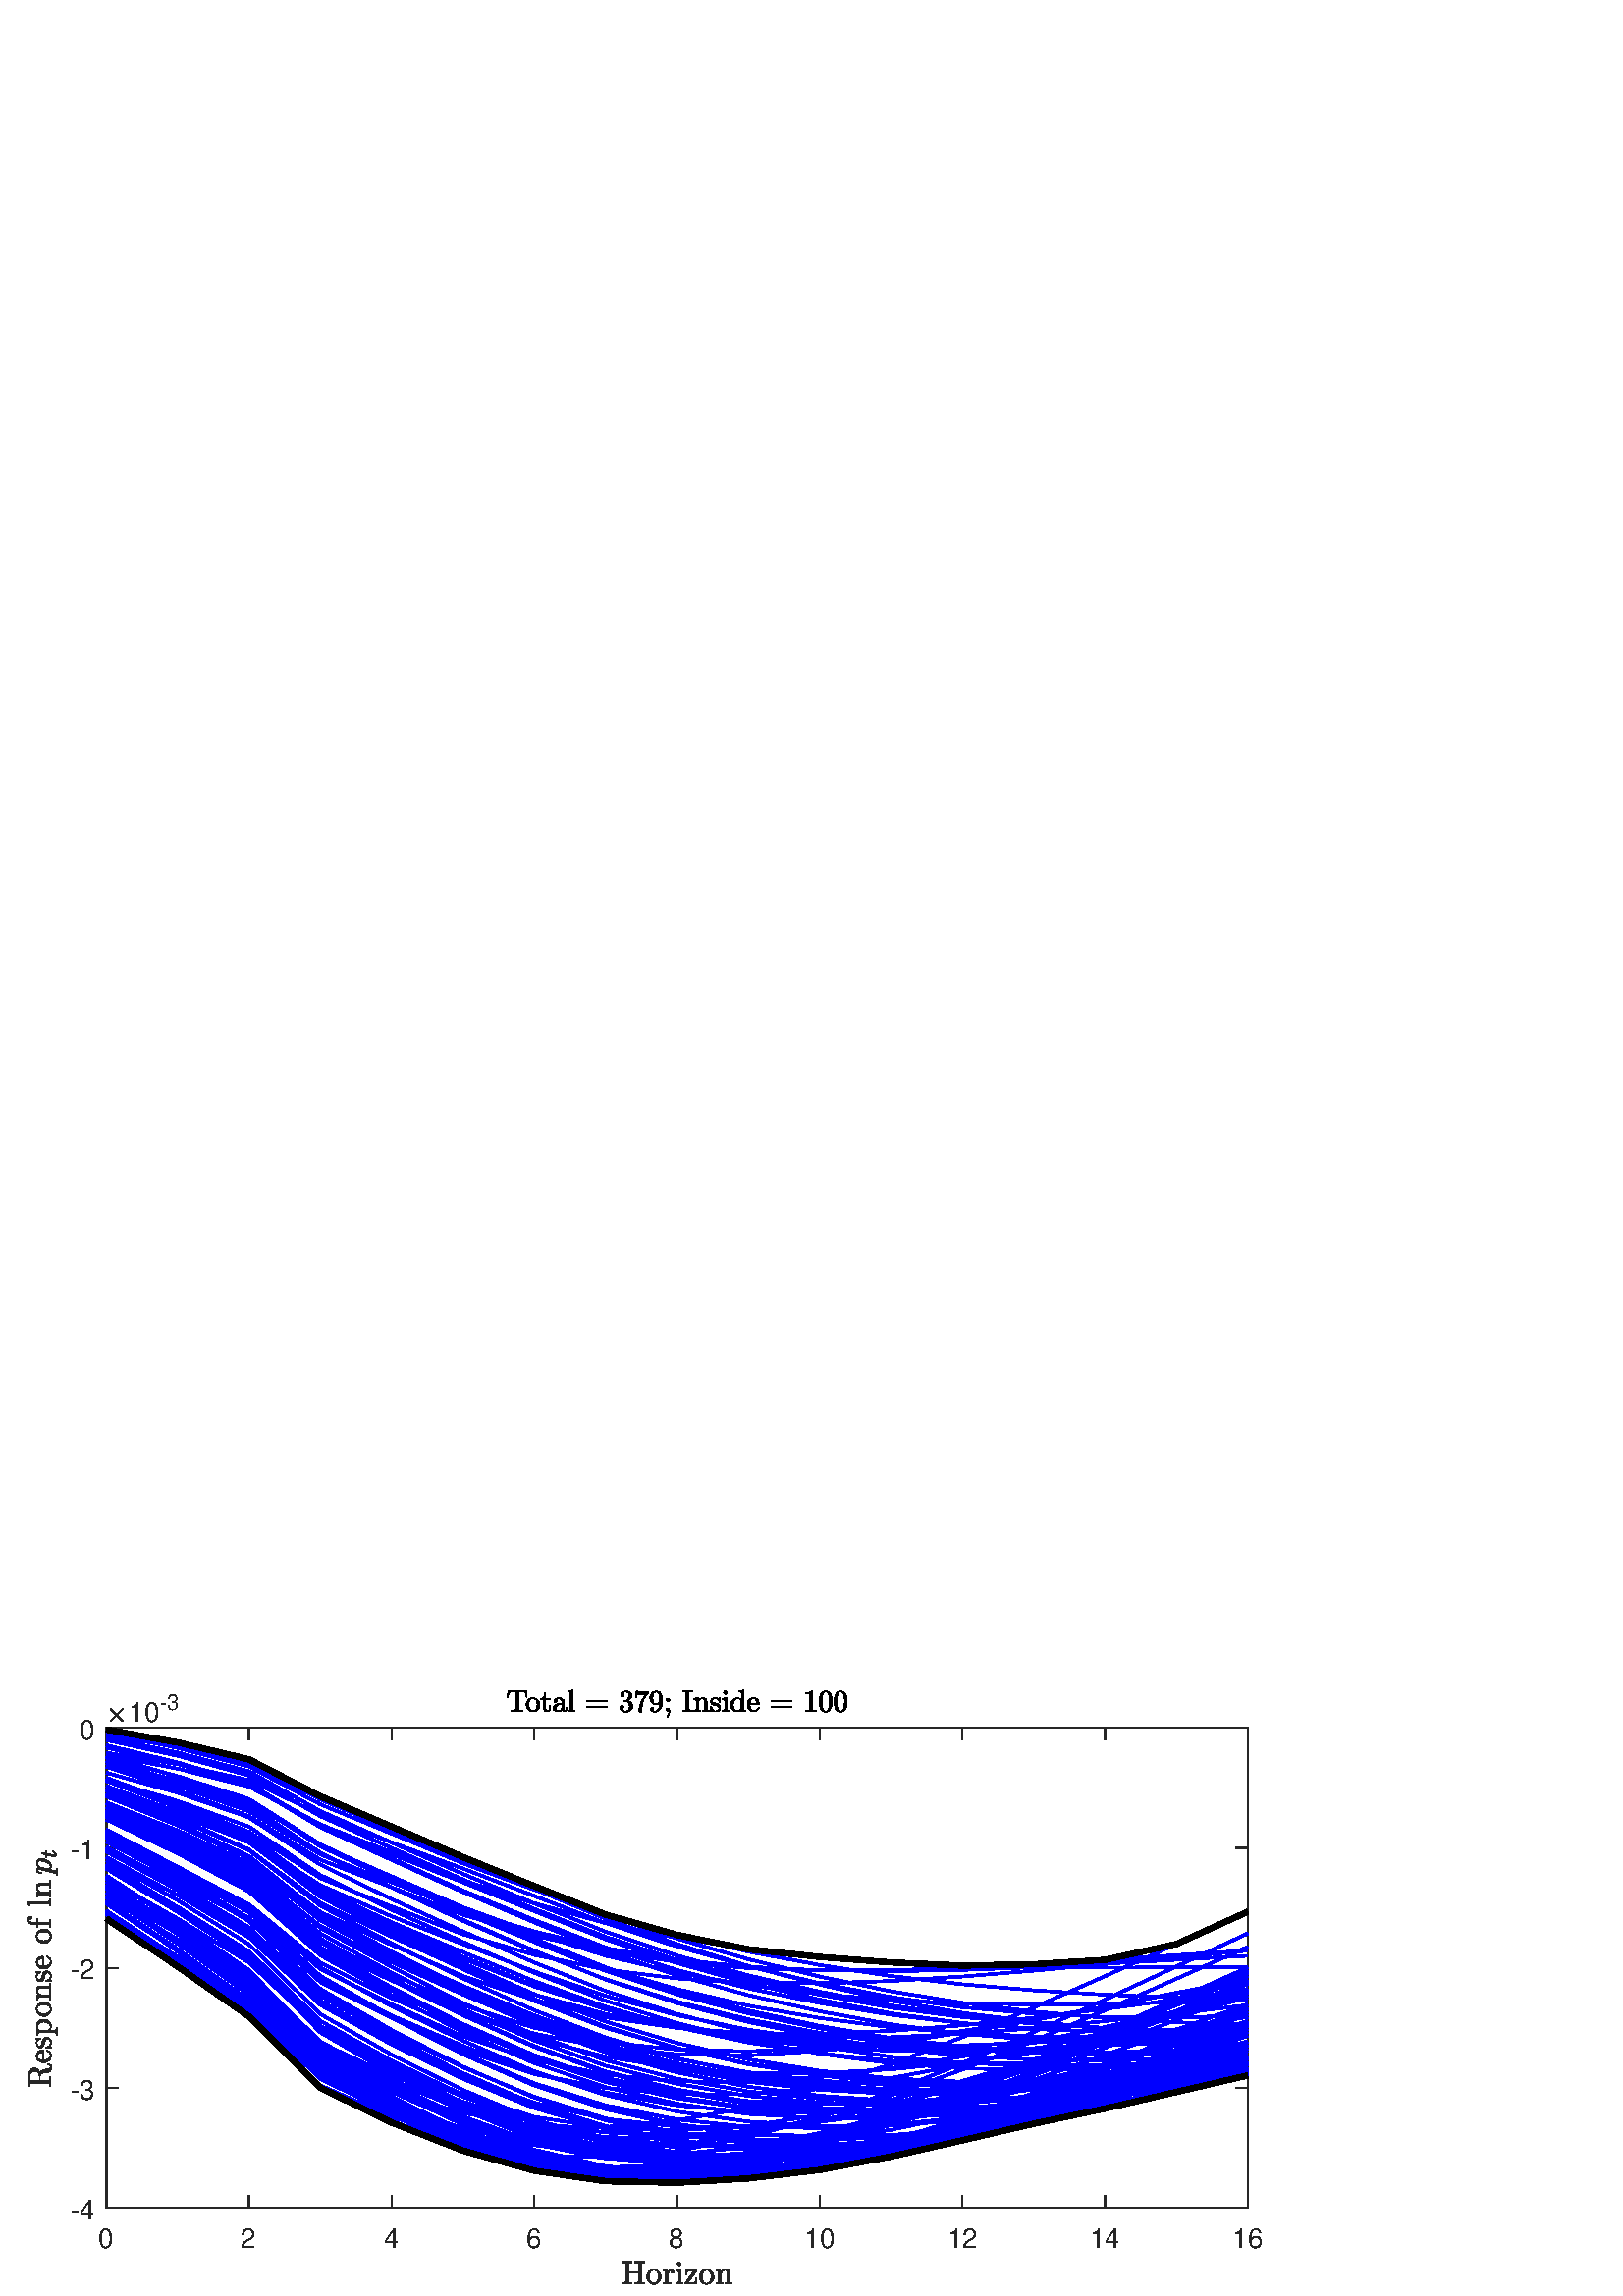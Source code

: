 %!PS-Adobe-3.0 EPSF-3.0
%%Pages: (atend)
%%BoundingBox:    10     4   463   223
%%LanguageLevel: 2
%%EndComments
%%BeginProlog
%%BeginResource: procset (Apache XML Graphics Std ProcSet) 1.2 0
%%Version: 1.2 0
%%Copyright: (Copyright 2001-2003,2010 The Apache Software Foundation. License terms: http://www.apache.org/licenses/LICENSE-2.0)
/bd{bind def}bind def
/ld{load def}bd
/GR/grestore ld
/GS/gsave ld
/RM/rmoveto ld
/C/curveto ld
/t/show ld
/L/lineto ld
/ML/setmiterlimit ld
/CT/concat ld
/f/fill ld
/N/newpath ld
/S/stroke ld
/CC/setcmykcolor ld
/A/ashow ld
/cp/closepath ld
/RC/setrgbcolor ld
/LJ/setlinejoin ld
/GC/setgray ld
/LW/setlinewidth ld
/M/moveto ld
/re {4 2 roll M
1 index 0 rlineto
0 exch rlineto
neg 0 rlineto
cp } bd
/_ctm matrix def
/_tm matrix def
/BT { _ctm currentmatrix pop matrix _tm copy pop 0 0 moveto } bd
/ET { _ctm setmatrix } bd
/iTm { _ctm setmatrix _tm concat } bd
/Tm { _tm astore pop iTm 0 0 moveto } bd
/ux 0.0 def
/uy 0.0 def
/F {
  /Tp exch def
  /Tf exch def
  Tf findfont Tp scalefont setfont
  /cf Tf def  /cs Tp def
} bd
/ULS {currentpoint /uy exch def /ux exch def} bd
/ULE {
  /Tcx currentpoint pop def
  gsave
  newpath
  cf findfont cs scalefont dup
  /FontMatrix get 0 get /Ts exch def /FontInfo get dup
  /UnderlinePosition get Ts mul /To exch def
  /UnderlineThickness get Ts mul /Tt exch def
  ux uy To add moveto  Tcx uy To add lineto
  Tt setlinewidth stroke
  grestore
} bd
/OLE {
  /Tcx currentpoint pop def
  gsave
  newpath
  cf findfont cs scalefont dup
  /FontMatrix get 0 get /Ts exch def /FontInfo get dup
  /UnderlinePosition get Ts mul /To exch def
  /UnderlineThickness get Ts mul /Tt exch def
  ux uy To add cs add moveto Tcx uy To add cs add lineto
  Tt setlinewidth stroke
  grestore
} bd
/SOE {
  /Tcx currentpoint pop def
  gsave
  newpath
  cf findfont cs scalefont dup
  /FontMatrix get 0 get /Ts exch def /FontInfo get dup
  /UnderlinePosition get Ts mul /To exch def
  /UnderlineThickness get Ts mul /Tt exch def
  ux uy To add cs 10 mul 26 idiv add moveto Tcx uy To add cs 10 mul 26 idiv add lineto
  Tt setlinewidth stroke
  grestore
} bd
/QT {
/Y22 exch store
/X22 exch store
/Y21 exch store
/X21 exch store
currentpoint
/Y21 load 2 mul add 3 div exch
/X21 load 2 mul add 3 div exch
/X21 load 2 mul /X22 load add 3 div
/Y21 load 2 mul /Y22 load add 3 div
/X22 load /Y22 load curveto
} bd
/SSPD {
dup length /d exch dict def
{
/v exch def
/k exch def
currentpagedevice k known {
/cpdv currentpagedevice k get def
v cpdv ne {
/upd false def
/nullv v type /nulltype eq def
/nullcpdv cpdv type /nulltype eq def
nullv nullcpdv or
{
/upd true def
} {
/sametype v type cpdv type eq def
sametype {
v type /arraytype eq {
/vlen v length def
/cpdvlen cpdv length def
vlen cpdvlen eq {
0 1 vlen 1 sub {
/i exch def
/obj v i get def
/cpdobj cpdv i get def
obj cpdobj ne {
/upd true def
exit
} if
} for
} {
/upd true def
} ifelse
} {
v type /dicttype eq {
v {
/dv exch def
/dk exch def
/cpddv cpdv dk get def
dv cpddv ne {
/upd true def
exit
} if
} forall
} {
/upd true def
} ifelse
} ifelse
} if
} ifelse
upd true eq {
d k v put
} if
} if
} if
} forall
d length 0 gt {
d setpagedevice
} if
} bd
/RE { % /NewFontName [NewEncodingArray] /FontName RE -
  findfont dup length dict begin
  {
    1 index /FID ne
    {def} {pop pop} ifelse
  } forall
  /Encoding exch def
  /FontName 1 index def
  currentdict definefont pop
  end
} bind def
%%EndResource
%%BeginResource: procset (Apache XML Graphics EPS ProcSet) 1.0 0
%%Version: 1.0 0
%%Copyright: (Copyright 2002-2003 The Apache Software Foundation. License terms: http://www.apache.org/licenses/LICENSE-2.0)
/BeginEPSF { %def
/b4_Inc_state save def         % Save state for cleanup
/dict_count countdictstack def % Count objects on dict stack
/op_count count 1 sub def      % Count objects on operand stack
userdict begin                 % Push userdict on dict stack
/showpage { } def              % Redefine showpage, { } = null proc
0 setgray 0 setlinecap         % Prepare graphics state
1 setlinewidth 0 setlinejoin
10 setmiterlimit [ ] 0 setdash newpath
/languagelevel where           % If level not equal to 1 then
{pop languagelevel             % set strokeadjust and
1 ne                           % overprint to their defaults.
{false setstrokeadjust false setoverprint
} if
} if
} bd
/EndEPSF { %def
count op_count sub {pop} repeat            % Clean up stacks
countdictstack dict_count sub {end} repeat
b4_Inc_state restore
} bd
%%EndResource
%FOPBeginFontDict
%%IncludeResource: font Courier-Oblique
%%IncludeResource: font Courier-BoldOblique
%%IncludeResource: font Courier-Bold
%%IncludeResource: font ZapfDingbats
%%IncludeResource: font Symbol
%%IncludeResource: font Helvetica
%%IncludeResource: font Helvetica-Oblique
%%IncludeResource: font Helvetica-Bold
%%IncludeResource: font Helvetica-BoldOblique
%%IncludeResource: font Times-Roman
%%IncludeResource: font Times-Italic
%%IncludeResource: font Times-Bold
%%IncludeResource: font Times-BoldItalic
%%IncludeResource: font Courier
%FOPEndFontDict
%%BeginResource: encoding WinAnsiEncoding
/WinAnsiEncoding [
/.notdef /.notdef /.notdef /.notdef /.notdef
/.notdef /.notdef /.notdef /.notdef /.notdef
/.notdef /.notdef /.notdef /.notdef /.notdef
/.notdef /.notdef /.notdef /.notdef /.notdef
/.notdef /.notdef /.notdef /.notdef /.notdef
/.notdef /.notdef /.notdef /.notdef /.notdef
/.notdef /.notdef /space /exclam /quotedbl
/numbersign /dollar /percent /ampersand /quotesingle
/parenleft /parenright /asterisk /plus /comma
/hyphen /period /slash /zero /one
/two /three /four /five /six
/seven /eight /nine /colon /semicolon
/less /equal /greater /question /at
/A /B /C /D /E
/F /G /H /I /J
/K /L /M /N /O
/P /Q /R /S /T
/U /V /W /X /Y
/Z /bracketleft /backslash /bracketright /asciicircum
/underscore /quoteleft /a /b /c
/d /e /f /g /h
/i /j /k /l /m
/n /o /p /q /r
/s /t /u /v /w
/x /y /z /braceleft /bar
/braceright /asciitilde /bullet /Euro /bullet
/quotesinglbase /florin /quotedblbase /ellipsis /dagger
/daggerdbl /circumflex /perthousand /Scaron /guilsinglleft
/OE /bullet /Zcaron /bullet /bullet
/quoteleft /quoteright /quotedblleft /quotedblright /bullet
/endash /emdash /asciitilde /trademark /scaron
/guilsinglright /oe /bullet /zcaron /Ydieresis
/space /exclamdown /cent /sterling /currency
/yen /brokenbar /section /dieresis /copyright
/ordfeminine /guillemotleft /logicalnot /sfthyphen /registered
/macron /degree /plusminus /twosuperior /threesuperior
/acute /mu /paragraph /middot /cedilla
/onesuperior /ordmasculine /guillemotright /onequarter /onehalf
/threequarters /questiondown /Agrave /Aacute /Acircumflex
/Atilde /Adieresis /Aring /AE /Ccedilla
/Egrave /Eacute /Ecircumflex /Edieresis /Igrave
/Iacute /Icircumflex /Idieresis /Eth /Ntilde
/Ograve /Oacute /Ocircumflex /Otilde /Odieresis
/multiply /Oslash /Ugrave /Uacute /Ucircumflex
/Udieresis /Yacute /Thorn /germandbls /agrave
/aacute /acircumflex /atilde /adieresis /aring
/ae /ccedilla /egrave /eacute /ecircumflex
/edieresis /igrave /iacute /icircumflex /idieresis
/eth /ntilde /ograve /oacute /ocircumflex
/otilde /odieresis /divide /oslash /ugrave
/uacute /ucircumflex /udieresis /yacute /thorn
/ydieresis
] def
%%EndResource
%FOPBeginFontReencode
/Courier-Oblique findfont
dup length dict begin
  {1 index /FID ne {def} {pop pop} ifelse} forall
  /Encoding WinAnsiEncoding def
  currentdict
end
/Courier-Oblique exch definefont pop
/Courier-BoldOblique findfont
dup length dict begin
  {1 index /FID ne {def} {pop pop} ifelse} forall
  /Encoding WinAnsiEncoding def
  currentdict
end
/Courier-BoldOblique exch definefont pop
/Courier-Bold findfont
dup length dict begin
  {1 index /FID ne {def} {pop pop} ifelse} forall
  /Encoding WinAnsiEncoding def
  currentdict
end
/Courier-Bold exch definefont pop
/Helvetica findfont
dup length dict begin
  {1 index /FID ne {def} {pop pop} ifelse} forall
  /Encoding WinAnsiEncoding def
  currentdict
end
/Helvetica exch definefont pop
/Helvetica-Oblique findfont
dup length dict begin
  {1 index /FID ne {def} {pop pop} ifelse} forall
  /Encoding WinAnsiEncoding def
  currentdict
end
/Helvetica-Oblique exch definefont pop
/Helvetica-Bold findfont
dup length dict begin
  {1 index /FID ne {def} {pop pop} ifelse} forall
  /Encoding WinAnsiEncoding def
  currentdict
end
/Helvetica-Bold exch definefont pop
/Helvetica-BoldOblique findfont
dup length dict begin
  {1 index /FID ne {def} {pop pop} ifelse} forall
  /Encoding WinAnsiEncoding def
  currentdict
end
/Helvetica-BoldOblique exch definefont pop
/Times-Roman findfont
dup length dict begin
  {1 index /FID ne {def} {pop pop} ifelse} forall
  /Encoding WinAnsiEncoding def
  currentdict
end
/Times-Roman exch definefont pop
/Times-Italic findfont
dup length dict begin
  {1 index /FID ne {def} {pop pop} ifelse} forall
  /Encoding WinAnsiEncoding def
  currentdict
end
/Times-Italic exch definefont pop
/Times-Bold findfont
dup length dict begin
  {1 index /FID ne {def} {pop pop} ifelse} forall
  /Encoding WinAnsiEncoding def
  currentdict
end
/Times-Bold exch definefont pop
/Times-BoldItalic findfont
dup length dict begin
  {1 index /FID ne {def} {pop pop} ifelse} forall
  /Encoding WinAnsiEncoding def
  currentdict
end
/Times-BoldItalic exch definefont pop
/Courier findfont
dup length dict begin
  {1 index /FID ne {def} {pop pop} ifelse} forall
  /Encoding WinAnsiEncoding def
  currentdict
end
/Courier exch definefont pop
%FOPEndFontReencode
%%EndProlog
%%Page: 1 1
%%PageBoundingBox: 0 0 463 224
%%BeginPageSetup
[1 0 0 -1 0 224] CT
%%EndPageSetup
GS
[0.75 0 0 0.749 0 -0.075] CT
N
0 0 M
617 0 L
617 299 L
0 299 L
0 0 L
cp
clip
1 GC
N
0 0 617 299 re
f
GR
GS
[0.75 0 0 0.749 0 -0.075] CT
1 GC
N
0 0 617 299 re
f
GR
GS
[0.75 0 0 0.749 0 -0.075] CT
1 GC
N
52 256 M
610 256 L
610 21 L
52 21 L
cp
f
GR
GS
[0.75 0 0 0.749 0 -0.075] CT
0.149 GC
2 setlinecap
1 LJ
0.667 LW
N
52 256 M
610 256 L
S
GR
GS
[0.75 0 0 0.749 0 -0.075] CT
0.149 GC
2 setlinecap
1 LJ
0.667 LW
N
52 21 M
610 21 L
S
GR
GS
[0.75 0 0 0.749 0 -0.075] CT
0.149 GC
2 setlinecap
1 LJ
0.667 LW
N
52 256 M
52 250.42 L
S
GR
GS
[0.75 0 0 0.749 0 -0.075] CT
0.149 GC
2 setlinecap
1 LJ
0.667 LW
N
121.75 256 M
121.75 250.42 L
S
GR
GS
[0.75 0 0 0.749 0 -0.075] CT
0.149 GC
2 setlinecap
1 LJ
0.667 LW
N
191.5 256 M
191.5 250.42 L
S
GR
GS
[0.75 0 0 0.749 0 -0.075] CT
0.149 GC
2 setlinecap
1 LJ
0.667 LW
N
261.25 256 M
261.25 250.42 L
S
GR
GS
[0.75 0 0 0.749 0 -0.075] CT
0.149 GC
2 setlinecap
1 LJ
0.667 LW
N
331 256 M
331 250.42 L
S
GR
GS
[0.75 0 0 0.749 0 -0.075] CT
0.149 GC
2 setlinecap
1 LJ
0.667 LW
N
400.75 256 M
400.75 250.42 L
S
GR
GS
[0.75 0 0 0.749 0 -0.075] CT
0.149 GC
2 setlinecap
1 LJ
0.667 LW
N
470.5 256 M
470.5 250.42 L
S
GR
GS
[0.75 0 0 0.749 0 -0.075] CT
0.149 GC
2 setlinecap
1 LJ
0.667 LW
N
540.25 256 M
540.25 250.42 L
S
GR
GS
[0.75 0 0 0.749 0 -0.075] CT
0.149 GC
2 setlinecap
1 LJ
0.667 LW
N
610 256 M
610 250.42 L
S
GR
GS
[0.75 0 0 0.749 0 -0.075] CT
0.149 GC
2 setlinecap
1 LJ
0.667 LW
N
52 21 M
52 26.58 L
S
GR
GS
[0.75 0 0 0.749 0 -0.075] CT
0.149 GC
2 setlinecap
1 LJ
0.667 LW
N
121.75 21 M
121.75 26.58 L
S
GR
GS
[0.75 0 0 0.749 0 -0.075] CT
0.149 GC
2 setlinecap
1 LJ
0.667 LW
N
191.5 21 M
191.5 26.58 L
S
GR
GS
[0.75 0 0 0.749 0 -0.075] CT
0.149 GC
2 setlinecap
1 LJ
0.667 LW
N
261.25 21 M
261.25 26.58 L
S
GR
GS
[0.75 0 0 0.749 0 -0.075] CT
0.149 GC
2 setlinecap
1 LJ
0.667 LW
N
331 21 M
331 26.58 L
S
GR
GS
[0.75 0 0 0.749 0 -0.075] CT
0.149 GC
2 setlinecap
1 LJ
0.667 LW
N
400.75 21 M
400.75 26.58 L
S
GR
GS
[0.75 0 0 0.749 0 -0.075] CT
0.149 GC
2 setlinecap
1 LJ
0.667 LW
N
470.5 21 M
470.5 26.58 L
S
GR
GS
[0.75 0 0 0.749 0 -0.075] CT
0.149 GC
2 setlinecap
1 LJ
0.667 LW
N
540.25 21 M
540.25 26.58 L
S
GR
GS
[0.75 0 0 0.749 0 -0.075] CT
0.149 GC
2 setlinecap
1 LJ
0.667 LW
N
610 21 M
610 26.58 L
S
GR
GS
[0.75 0 0 0.749 39.002 195.772] CT
0.149 GC
/Helvetica 13.333 F
GS
[1 0 0 1 0 0] CT
-4 14 moveto 
1 -1 scale
(0) t 
GR
GR
GS
[0.75 0 0 0.749 91.317 195.772] CT
0.149 GC
/Helvetica 13.333 F
GS
[1 0 0 1 0 0] CT
-4 14 moveto 
1 -1 scale
(2) t 
GR
GR
GS
[0.75 0 0 0.749 143.633 195.772] CT
0.149 GC
/Helvetica 13.333 F
GS
[1 0 0 1 0 0] CT
-4 14 moveto 
1 -1 scale
(4) t 
GR
GR
GS
[0.75 0 0 0.749 195.948 195.772] CT
0.149 GC
/Helvetica 13.333 F
GS
[1 0 0 1 0 0] CT
-4 14 moveto 
1 -1 scale
(6) t 
GR
GR
GS
[0.75 0 0 0.749 248.263 195.772] CT
0.149 GC
/Helvetica 13.333 F
GS
[1 0 0 1 0 0] CT
-4 14 moveto 
1 -1 scale
(8) t 
GR
GR
GS
[0.75 0 0 0.749 300.579 195.772] CT
0.149 GC
/Helvetica 13.333 F
GS
[1 0 0 1 0 0] CT
-7.5 14 moveto 
1 -1 scale
(10) t 
GR
GR
GS
[0.75 0 0 0.749 352.894 195.772] CT
0.149 GC
/Helvetica 13.333 F
GS
[1 0 0 1 0 0] CT
-7.5 14 moveto 
1 -1 scale
(12) t 
GR
GR
GS
[0.75 0 0 0.749 405.209 195.772] CT
0.149 GC
/Helvetica 13.333 F
GS
[1 0 0 1 0 0] CT
-7.5 14 moveto 
1 -1 scale
(14) t 
GR
GR
GS
[0.75 0 0 0.749 457.525 195.772] CT
0.149 GC
/Helvetica 13.333 F
GS
[1 0 0 1 0 0] CT
-7.5 14 moveto 
1 -1 scale
(16) t 
GR
GR
GS
[0.75 0 0 0.749 248.264 209.511] CT
0.149 GC
N
-26.856 13.44 M
-26.856 12.877 L
-25.215 12.877 -25.215 12.362 QT
-25.215 3.581 L
-25.215 3.065 -26.856 3.065 QT
-26.856 2.502 L
-22.074 2.502 L
-22.074 3.065 L
-23.715 3.065 -23.715 3.581 QT
-23.715 7.471 L
-18.996 7.471 L
-18.996 3.581 L
-18.996 3.065 -20.652 3.065 QT
-20.652 2.502 L
-15.871 2.502 L
-15.871 3.065 L
-17.512 3.065 -17.512 3.581 QT
-17.512 12.362 L
-17.512 12.877 -15.871 12.877 QT
-15.871 13.44 L
-20.652 13.44 L
-20.652 12.877 L
-18.996 12.877 -18.996 12.362 QT
-18.996 8.034 L
-23.715 8.034 L
-23.715 12.362 L
-23.715 12.877 -22.074 12.877 QT
-22.074 13.44 L
-26.856 13.44 L
cp
f
GR
GS
[0.75 0 0 0.749 248.264 209.511] CT
0.149 GC
N
-11.356 13.627 M
-12.309 13.627 -13.129 13.135 QT
-13.949 12.643 -14.426 11.823 QT
-14.902 11.002 -14.902 10.034 QT
-14.902 9.299 -14.645 8.62 QT
-14.387 7.94 -13.895 7.401 QT
-13.402 6.862 -12.754 6.565 QT
-12.106 6.268 -11.356 6.268 QT
-10.371 6.268 -9.559 6.784 QT
-8.746 7.299 -8.277 8.174 QT
-7.809 9.049 -7.809 10.034 QT
-7.809 10.987 -8.285 11.815 QT
-8.762 12.643 -9.582 13.135 QT
-10.402 13.627 -11.356 13.627 QT
cp
-11.356 13.143 M
-10.074 13.143 -9.645 12.213 QT
-9.215 11.284 -9.215 9.846 QT
-9.215 9.049 -9.301 8.518 QT
-9.387 7.987 -9.668 7.565 QT
-9.856 7.299 -10.129 7.096 QT
-10.402 6.893 -10.715 6.792 QT
-11.027 6.69 -11.356 6.69 QT
-11.856 6.69 -12.301 6.917 QT
-12.746 7.143 -13.043 7.565 QT
-13.34 8.018 -13.426 8.557 QT
-13.512 9.096 -13.512 9.846 QT
-13.512 10.752 -13.356 11.463 QT
-13.199 12.174 -12.723 12.659 QT
-12.246 13.143 -11.356 13.143 QT
cp
f
GR
GS
[0.75 0 0 0.749 248.264 209.511] CT
0.149 GC
N
-6.934 13.44 M
-6.934 12.877 L
-6.387 12.877 -6.035 12.792 QT
-5.684 12.706 -5.684 12.362 QT
-5.684 8.002 L
-5.684 7.565 -5.817 7.377 QT
-5.949 7.19 -6.192 7.143 QT
-6.434 7.096 -6.934 7.096 QT
-6.934 6.534 L
-4.652 6.362 L
-4.652 7.924 L
-4.387 7.237 -3.91 6.799 QT
-3.434 6.362 -2.762 6.362 QT
-2.277 6.362 -1.902 6.643 QT
-1.527 6.924 -1.527 7.393 QT
-1.527 7.674 -1.738 7.893 QT
-1.949 8.112 -2.246 8.112 QT
-2.543 8.112 -2.754 7.901 QT
-2.965 7.69 -2.965 7.393 QT
-2.965 6.956 -2.668 6.784 QT
-2.762 6.784 L
-3.402 6.784 -3.817 7.252 QT
-4.231 7.721 -4.402 8.417 QT
-4.574 9.112 -4.574 9.737 QT
-4.574 12.362 L
-4.574 12.877 -3.012 12.877 QT
-3.012 13.44 L
-6.934 13.44 L
cp
f
GR
GS
[0.75 0 0 0.749 248.264 209.511] CT
0.149 GC
N
-0.589 13.44 M
-0.589 12.877 L
-0.042 12.877 0.31 12.792 QT
0.661 12.706 0.661 12.362 QT
0.661 8.002 L
0.661 7.377 0.419 7.237 QT
0.177 7.096 -0.526 7.096 QT
-0.526 6.534 L
1.786 6.362 L
1.786 12.362 L
1.786 12.706 2.091 12.792 QT
2.395 12.877 2.895 12.877 QT
2.895 13.44 L
-0.589 13.44 L
cp
0.083 3.612 M
0.083 3.268 0.349 3.002 QT
0.614 2.737 0.958 2.737 QT
1.192 2.737 1.403 2.854 QT
1.614 2.971 1.731 3.182 QT
1.849 3.393 1.849 3.612 QT
1.849 3.956 1.583 4.221 QT
1.317 4.487 0.958 4.487 QT
0.614 4.487 0.349 4.221 QT
0.083 3.956 0.083 3.612 QT
cp
f
GR
GS
[0.75 0 0 0.749 248.264 209.511] CT
0.149 GC
N
3.981 13.44 M
3.809 13.44 3.809 13.252 QT
3.809 13.127 L
3.809 13.065 3.856 13.018 QT
8.324 6.956 L
6.887 6.956 L
6.199 6.956 5.762 7.042 QT
5.324 7.127 5.035 7.37 QT
4.746 7.612 4.621 8.026 QT
4.496 8.44 4.496 9.174 QT
4.027 9.174 L
4.215 6.534 L
9.574 6.534 L
9.637 6.534 9.692 6.588 QT
9.746 6.643 9.746 6.721 QT
9.746 6.815 L
9.746 6.862 9.715 6.924 QT
5.231 12.971 L
6.762 12.971 L
7.465 12.971 7.926 12.885 QT
8.387 12.799 8.715 12.471 QT
9.027 12.174 9.137 11.659 QT
9.246 11.143 9.309 10.377 QT
9.777 10.377 L
9.496 13.44 L
3.981 13.44 L
cp
f
GR
GS
[0.75 0 0 0.749 248.264 209.511] CT
0.149 GC
N
14.467 13.627 M
13.514 13.627 12.693 13.135 QT
11.873 12.643 11.396 11.823 QT
10.92 11.002 10.92 10.034 QT
10.92 9.299 11.178 8.62 QT
11.435 7.94 11.928 7.401 QT
12.42 6.862 13.068 6.565 QT
13.717 6.268 14.467 6.268 QT
15.451 6.268 16.264 6.784 QT
17.076 7.299 17.545 8.174 QT
18.014 9.049 18.014 10.034 QT
18.014 10.987 17.537 11.815 QT
17.06 12.643 16.24 13.135 QT
15.42 13.627 14.467 13.627 QT
cp
14.467 13.143 M
15.748 13.143 16.178 12.213 QT
16.607 11.284 16.607 9.846 QT
16.607 9.049 16.521 8.518 QT
16.435 7.987 16.154 7.565 QT
15.967 7.299 15.693 7.096 QT
15.42 6.893 15.107 6.792 QT
14.795 6.69 14.467 6.69 QT
13.967 6.69 13.521 6.917 QT
13.076 7.143 12.779 7.565 QT
12.482 8.018 12.396 8.557 QT
12.31 9.096 12.31 9.846 QT
12.31 10.752 12.467 11.463 QT
12.623 12.174 13.099 12.659 QT
13.576 13.143 14.467 13.143 QT
cp
f
GR
GS
[0.75 0 0 0.749 248.264 209.511] CT
0.149 GC
N
18.951 13.44 M
18.951 12.877 L
19.498 12.877 19.85 12.792 QT
20.201 12.706 20.201 12.362 QT
20.201 8.002 L
20.201 7.565 20.068 7.377 QT
19.935 7.19 19.693 7.143 QT
19.451 7.096 18.951 7.096 QT
18.951 6.534 L
21.264 6.362 L
21.264 7.924 L
21.592 7.237 22.217 6.799 QT
22.842 6.362 23.592 6.362 QT
24.701 6.362 25.256 6.893 QT
25.81 7.424 25.81 8.518 QT
25.81 12.362 L
25.81 12.706 26.162 12.792 QT
26.514 12.877 27.06 12.877 QT
27.06 13.44 L
23.404 13.44 L
23.404 12.877 L
23.951 12.877 24.303 12.792 QT
24.654 12.706 24.654 12.362 QT
24.654 8.565 L
24.654 7.784 24.428 7.284 QT
24.201 6.784 23.498 6.784 QT
22.56 6.784 21.967 7.526 QT
21.373 8.268 21.373 9.206 QT
21.373 12.362 L
21.373 12.706 21.725 12.792 QT
22.076 12.877 22.607 12.877 QT
22.607 13.44 L
18.951 13.44 L
cp
f
GR
GS
[0.75 0 0 0.749 0 -0.075] CT
0.149 GC
2 setlinecap
1 LJ
0.667 LW
N
52 256 M
52 21 L
S
GR
GS
[0.75 0 0 0.749 0 -0.075] CT
0.149 GC
2 setlinecap
1 LJ
0.667 LW
N
610 256 M
610 21 L
S
GR
GS
[0.75 0 0 0.749 0 -0.075] CT
0.149 GC
2 setlinecap
1 LJ
0.667 LW
N
52 256 M
57.58 256 L
S
GR
GS
[0.75 0 0 0.749 0 -0.075] CT
0.149 GC
2 setlinecap
1 LJ
0.667 LW
N
52 197.25 M
57.58 197.25 L
S
GR
GS
[0.75 0 0 0.749 0 -0.075] CT
0.149 GC
2 setlinecap
1 LJ
0.667 LW
N
52 138.5 M
57.58 138.5 L
S
GR
GS
[0.75 0 0 0.749 0 -0.075] CT
0.149 GC
2 setlinecap
1 LJ
0.667 LW
N
52 79.75 M
57.58 79.75 L
S
GR
GS
[0.75 0 0 0.749 0 -0.075] CT
0.149 GC
2 setlinecap
1 LJ
0.667 LW
N
52 21 M
57.58 21 L
S
GR
GS
[0.75 0 0 0.749 0 -0.075] CT
0.149 GC
2 setlinecap
1 LJ
0.667 LW
N
610 256 M
604.42 256 L
S
GR
GS
[0.75 0 0 0.749 0 -0.075] CT
0.149 GC
2 setlinecap
1 LJ
0.667 LW
N
610 197.25 M
604.42 197.25 L
S
GR
GS
[0.75 0 0 0.749 0 -0.075] CT
0.149 GC
2 setlinecap
1 LJ
0.667 LW
N
610 138.5 M
604.42 138.5 L
S
GR
GS
[0.75 0 0 0.749 0 -0.075] CT
0.149 GC
2 setlinecap
1 LJ
0.667 LW
N
610 79.75 M
604.42 79.75 L
S
GR
GS
[0.75 0 0 0.749 0 -0.075] CT
0.149 GC
2 setlinecap
1 LJ
0.667 LW
N
610 21 M
604.42 21 L
S
GR
GS
[0.75 0 0 0.749 35.002 191.775] CT
0.149 GC
/Helvetica 13.333 F
GS
[1 0 0 1 0 0] CT
-12 5.5 moveto 
1 -1 scale
(-4) t 
GR
GR
GS
[0.75 0 0 0.749 35.002 147.747] CT
0.149 GC
/Helvetica 13.333 F
GS
[1 0 0 1 0 0] CT
-12 5.5 moveto 
1 -1 scale
(-3) t 
GR
GR
GS
[0.75 0 0 0.749 35.002 103.719] CT
0.149 GC
/Helvetica 13.333 F
GS
[1 0 0 1 0 0] CT
-12 5.5 moveto 
1 -1 scale
(-2) t 
GR
GR
GS
[0.75 0 0 0.749 35.002 59.691] CT
0.149 GC
/Helvetica 13.333 F
GS
[1 0 0 1 0 0] CT
-12 5.5 moveto 
1 -1 scale
(-1) t 
GR
GR
GS
[0.75 0 0 0.749 35.002 15.663] CT
0.149 GC
/Helvetica 13.333 F
GS
[1 0 0 1 0 0] CT
-8 5.5 moveto 
1 -1 scale
(0) t 
GR
GR
GS
[0 -0.749 0.75 0 23.001 103.719] CT
0.149 GC
N
-58.116 -5.76 M
-58.116 -6.323 L
-56.46 -6.323 -56.46 -6.838 QT
-56.46 -15.619 L
-56.46 -16.135 -58.116 -16.135 QT
-58.116 -16.698 L
-53.085 -16.698 L
-52.194 -16.698 -51.202 -16.369 QT
-50.21 -16.041 -49.546 -15.377 QT
-48.882 -14.713 -48.882 -13.791 QT
-48.882 -13.119 -49.288 -12.596 QT
-49.694 -12.073 -50.319 -11.713 QT
-50.944 -11.354 -51.6 -11.198 QT
-50.882 -10.948 -50.343 -10.401 QT
-49.804 -9.854 -49.694 -9.151 QT
-49.475 -7.729 L
-49.319 -6.776 -49.147 -6.299 QT
-48.975 -5.823 -48.382 -5.823 QT
-47.882 -5.823 -47.639 -6.291 QT
-47.397 -6.76 -47.397 -7.307 QT
-47.397 -7.354 -47.343 -7.401 QT
-47.288 -7.448 -47.241 -7.448 QT
-47.085 -7.448 L
-46.929 -7.448 -46.929 -7.229 QT
-46.929 -6.791 -47.1 -6.377 QT
-47.272 -5.963 -47.6 -5.682 QT
-47.929 -5.401 -48.366 -5.401 QT
-49.522 -5.401 -50.358 -5.979 QT
-51.194 -6.557 -51.194 -7.666 QT
-51.194 -9.088 L
-51.194 -9.885 -51.749 -10.455 QT
-52.304 -11.026 -53.1 -11.026 QT
-55.022 -11.026 L
-55.022 -6.838 L
-55.022 -6.323 -53.382 -6.323 QT
-53.382 -5.76 L
-58.116 -5.76 L
cp
-55.022 -11.448 M
-53.319 -11.448 L
-51.991 -11.448 -51.296 -11.979 QT
-50.6 -12.51 -50.6 -13.791 QT
-50.6 -15.073 -51.288 -15.604 QT
-51.975 -16.135 -53.319 -16.135 QT
-54.21 -16.135 L
-54.507 -16.135 -54.663 -16.112 QT
-54.819 -16.088 -54.921 -15.971 QT
-55.022 -15.854 -55.022 -15.619 QT
-55.022 -11.448 L
cp
f
GR
GS
[0 -0.749 0.75 0 23.001 103.719] CT
0.149 GC
N
-42.885 -5.573 M
-43.854 -5.573 -44.674 -6.088 QT
-45.494 -6.604 -45.955 -7.463 QT
-46.416 -8.323 -46.416 -9.276 QT
-46.416 -10.213 -45.994 -11.057 QT
-45.573 -11.901 -44.807 -12.416 QT
-44.041 -12.932 -43.104 -12.932 QT
-42.369 -12.932 -41.83 -12.69 QT
-41.291 -12.448 -40.94 -12.01 QT
-40.588 -11.573 -40.409 -10.979 QT
-40.229 -10.385 -40.229 -9.666 QT
-40.229 -9.463 -40.385 -9.463 QT
-45.026 -9.463 L
-45.026 -9.291 L
-45.026 -7.963 -44.487 -7.01 QT
-43.948 -6.057 -42.744 -6.057 QT
-42.244 -6.057 -41.83 -6.276 QT
-41.416 -6.494 -41.104 -6.885 QT
-40.791 -7.276 -40.682 -7.713 QT
-40.666 -7.776 -40.627 -7.815 QT
-40.588 -7.854 -40.526 -7.854 QT
-40.385 -7.854 L
-40.229 -7.854 -40.229 -7.651 QT
-40.448 -6.744 -41.198 -6.158 QT
-41.948 -5.573 -42.885 -5.573 QT
cp
-45.01 -9.854 M
-41.354 -9.854 L
-41.354 -10.463 -41.526 -11.08 QT
-41.698 -11.698 -42.088 -12.104 QT
-42.479 -12.51 -43.104 -12.51 QT
-44.01 -12.51 -44.51 -11.666 QT
-45.01 -10.823 -45.01 -9.854 QT
cp
f
GR
GS
[0 -0.749 0.75 0 23.001 103.719] CT
0.149 GC
N
-39.227 -5.713 M
-39.227 -8.323 L
-39.227 -8.448 -39.087 -8.448 QT
-38.883 -8.448 L
-38.79 -8.448 -38.758 -8.323 QT
-38.321 -6.01 -36.602 -6.01 QT
-35.852 -6.01 -35.337 -6.354 QT
-34.821 -6.698 -34.821 -7.416 QT
-34.821 -7.932 -35.219 -8.291 QT
-35.618 -8.651 -36.165 -8.791 QT
-37.243 -8.994 L
-37.774 -9.119 -38.219 -9.362 QT
-38.665 -9.604 -38.946 -10.002 QT
-39.227 -10.401 -39.227 -10.932 QT
-39.227 -11.635 -38.852 -12.088 QT
-38.477 -12.541 -37.883 -12.737 QT
-37.29 -12.932 -36.602 -12.932 QT
-35.79 -12.932 -35.18 -12.494 QT
-34.712 -12.901 L
-34.712 -12.932 -34.633 -12.932 QT
-34.524 -12.932 L
-34.477 -12.932 -34.438 -12.893 QT
-34.399 -12.854 -34.399 -12.807 QT
-34.399 -10.713 L
-34.399 -10.557 -34.524 -10.557 QT
-34.712 -10.557 L
-34.852 -10.557 -34.852 -10.713 QT
-34.852 -11.541 -35.321 -12.049 QT
-35.79 -12.557 -36.618 -12.557 QT
-37.337 -12.557 -37.868 -12.291 QT
-38.399 -12.026 -38.399 -11.385 QT
-38.399 -10.932 -38.016 -10.651 QT
-37.633 -10.369 -37.133 -10.244 QT
-36.04 -10.041 L
-35.493 -9.916 -35.024 -9.619 QT
-34.555 -9.323 -34.274 -8.869 QT
-33.993 -8.416 -33.993 -7.838 QT
-33.993 -7.26 -34.196 -6.838 QT
-34.399 -6.416 -34.751 -6.135 QT
-35.102 -5.854 -35.587 -5.713 QT
-36.071 -5.573 -36.602 -5.573 QT
-37.602 -5.573 -38.321 -6.26 QT
-38.899 -5.619 L
-38.899 -5.573 -38.993 -5.573 QT
-39.087 -5.573 L
-39.227 -5.573 -39.227 -5.713 QT
cp
f
GR
GS
[0 -0.749 0.75 0 23.001 103.719] CT
0.149 GC
N
-33.025 -2.651 M
-33.025 -3.213 L
-32.479 -3.213 -32.127 -3.307 QT
-31.775 -3.401 -31.775 -3.729 QT
-31.775 -11.448 L
-31.775 -11.885 -32.088 -11.994 QT
-32.4 -12.104 -33.025 -12.104 QT
-33.025 -12.666 L
-30.666 -12.838 L
-30.666 -11.838 L
-30.229 -12.323 -29.643 -12.58 QT
-29.057 -12.838 -28.4 -12.838 QT
-27.463 -12.838 -26.705 -12.323 QT
-25.947 -11.807 -25.518 -10.979 QT
-25.088 -10.151 -25.088 -9.213 QT
-25.088 -8.244 -25.564 -7.408 QT
-26.041 -6.573 -26.854 -6.073 QT
-27.666 -5.573 -28.65 -5.573 QT
-29.807 -5.573 -30.619 -6.526 QT
-30.619 -3.729 L
-30.619 -3.401 -30.26 -3.307 QT
-29.9 -3.213 -29.369 -3.213 QT
-29.369 -2.651 L
-33.025 -2.651 L
cp
-30.619 -7.323 M
-30.338 -6.744 -29.838 -6.377 QT
-29.338 -6.01 -28.744 -6.01 QT
-28.182 -6.01 -27.76 -6.307 QT
-27.338 -6.604 -27.049 -7.104 QT
-26.76 -7.604 -26.619 -8.151 QT
-26.479 -8.698 -26.479 -9.213 QT
-26.479 -9.854 -26.713 -10.604 QT
-26.947 -11.354 -27.416 -11.862 QT
-27.885 -12.369 -28.557 -12.369 QT
-29.213 -12.369 -29.752 -12.041 QT
-30.291 -11.713 -30.619 -11.135 QT
-30.619 -7.323 L
cp
f
GR
GS
[0 -0.749 0.75 0 23.001 103.719] CT
0.149 GC
N
-20.114 -5.573 M
-21.067 -5.573 -21.887 -6.065 QT
-22.708 -6.557 -23.184 -7.377 QT
-23.661 -8.198 -23.661 -9.166 QT
-23.661 -9.901 -23.403 -10.58 QT
-23.145 -11.26 -22.653 -11.799 QT
-22.161 -12.338 -21.512 -12.635 QT
-20.864 -12.932 -20.114 -12.932 QT
-19.13 -12.932 -18.317 -12.416 QT
-17.505 -11.901 -17.036 -11.026 QT
-16.567 -10.151 -16.567 -9.166 QT
-16.567 -8.213 -17.044 -7.385 QT
-17.52 -6.557 -18.34 -6.065 QT
-19.161 -5.573 -20.114 -5.573 QT
cp
-20.114 -6.057 M
-18.833 -6.057 -18.403 -6.987 QT
-17.973 -7.916 -17.973 -9.354 QT
-17.973 -10.151 -18.059 -10.682 QT
-18.145 -11.213 -18.426 -11.635 QT
-18.614 -11.901 -18.887 -12.104 QT
-19.161 -12.307 -19.473 -12.408 QT
-19.786 -12.51 -20.114 -12.51 QT
-20.614 -12.51 -21.059 -12.283 QT
-21.505 -12.057 -21.801 -11.635 QT
-22.098 -11.182 -22.184 -10.643 QT
-22.27 -10.104 -22.27 -9.354 QT
-22.27 -8.448 -22.114 -7.737 QT
-21.958 -7.026 -21.481 -6.541 QT
-21.005 -6.057 -20.114 -6.057 QT
cp
f
GR
GS
[0 -0.749 0.75 0 23.001 103.719] CT
0.149 GC
N
-15.629 -5.76 M
-15.629 -6.323 L
-15.083 -6.323 -14.731 -6.408 QT
-14.379 -6.494 -14.379 -6.838 QT
-14.379 -11.198 L
-14.379 -11.635 -14.512 -11.823 QT
-14.645 -12.01 -14.887 -12.057 QT
-15.129 -12.104 -15.629 -12.104 QT
-15.629 -12.666 L
-13.317 -12.838 L
-13.317 -11.276 L
-12.989 -11.963 -12.364 -12.401 QT
-11.739 -12.838 -10.989 -12.838 QT
-9.879 -12.838 -9.325 -12.307 QT
-8.77 -11.776 -8.77 -10.682 QT
-8.77 -6.838 L
-8.77 -6.494 -8.419 -6.408 QT
-8.067 -6.323 -7.52 -6.323 QT
-7.52 -5.76 L
-11.176 -5.76 L
-11.176 -6.323 L
-10.629 -6.323 -10.278 -6.408 QT
-9.926 -6.494 -9.926 -6.838 QT
-9.926 -10.635 L
-9.926 -11.416 -10.153 -11.916 QT
-10.379 -12.416 -11.083 -12.416 QT
-12.02 -12.416 -12.614 -11.674 QT
-13.208 -10.932 -13.208 -9.994 QT
-13.208 -6.838 L
-13.208 -6.494 -12.856 -6.408 QT
-12.504 -6.323 -11.973 -6.323 QT
-11.973 -5.76 L
-15.629 -5.76 L
cp
f
GR
GS
[0 -0.749 0.75 0 23.001 103.719] CT
0.149 GC
N
-6.694 -5.713 M
-6.694 -8.323 L
-6.694 -8.448 -6.553 -8.448 QT
-6.35 -8.448 L
-6.256 -8.448 -6.225 -8.323 QT
-5.787 -6.01 -4.069 -6.01 QT
-3.319 -6.01 -2.803 -6.354 QT
-2.287 -6.698 -2.287 -7.416 QT
-2.287 -7.932 -2.686 -8.291 QT
-3.084 -8.651 -3.631 -8.791 QT
-4.709 -8.994 L
-5.241 -9.119 -5.686 -9.362 QT
-6.131 -9.604 -6.412 -10.002 QT
-6.694 -10.401 -6.694 -10.932 QT
-6.694 -11.635 -6.319 -12.088 QT
-5.944 -12.541 -5.35 -12.737 QT
-4.756 -12.932 -4.069 -12.932 QT
-3.256 -12.932 -2.647 -12.494 QT
-2.178 -12.901 L
-2.178 -12.932 -2.1 -12.932 QT
-1.991 -12.932 L
-1.944 -12.932 -1.905 -12.893 QT
-1.866 -12.854 -1.866 -12.807 QT
-1.866 -10.713 L
-1.866 -10.557 -1.991 -10.557 QT
-2.178 -10.557 L
-2.319 -10.557 -2.319 -10.713 QT
-2.319 -11.541 -2.787 -12.049 QT
-3.256 -12.557 -4.084 -12.557 QT
-4.803 -12.557 -5.334 -12.291 QT
-5.866 -12.026 -5.866 -11.385 QT
-5.866 -10.932 -5.483 -10.651 QT
-5.1 -10.369 -4.6 -10.244 QT
-3.506 -10.041 L
-2.959 -9.916 -2.491 -9.619 QT
-2.022 -9.323 -1.741 -8.869 QT
-1.459 -8.416 -1.459 -7.838 QT
-1.459 -7.26 -1.662 -6.838 QT
-1.866 -6.416 -2.217 -6.135 QT
-2.569 -5.854 -3.053 -5.713 QT
-3.537 -5.573 -4.069 -5.573 QT
-5.069 -5.573 -5.787 -6.26 QT
-6.366 -5.619 L
-6.366 -5.573 -6.459 -5.573 QT
-6.553 -5.573 L
-6.694 -5.573 -6.694 -5.713 QT
cp
f
GR
GS
[0 -0.749 0.75 0 23.001 103.719] CT
0.149 GC
N
3.071 -5.573 M
2.102 -5.573 1.281 -6.088 QT
0.461 -6.604 0 -7.463 QT
-0.461 -8.323 -0.461 -9.276 QT
-0.461 -10.213 -0.039 -11.057 QT
0.383 -11.901 1.149 -12.416 QT
1.914 -12.932 2.852 -12.932 QT
3.586 -12.932 4.125 -12.69 QT
4.664 -12.448 5.016 -12.01 QT
5.367 -11.573 5.547 -10.979 QT
5.727 -10.385 5.727 -9.666 QT
5.727 -9.463 5.571 -9.463 QT
0.93 -9.463 L
0.93 -9.291 L
0.93 -7.963 1.469 -7.01 QT
2.008 -6.057 3.211 -6.057 QT
3.711 -6.057 4.125 -6.276 QT
4.539 -6.494 4.852 -6.885 QT
5.164 -7.276 5.274 -7.713 QT
5.289 -7.776 5.328 -7.815 QT
5.367 -7.854 5.43 -7.854 QT
5.571 -7.854 L
5.727 -7.854 5.727 -7.651 QT
5.508 -6.744 4.758 -6.158 QT
4.008 -5.573 3.071 -5.573 QT
cp
0.946 -9.854 M
4.602 -9.854 L
4.602 -10.463 4.43 -11.08 QT
4.258 -11.698 3.867 -12.104 QT
3.477 -12.51 2.852 -12.51 QT
1.946 -12.51 1.446 -11.666 QT
0.946 -10.823 0.946 -9.854 QT
cp
f
GR
GS
[0 -0.749 0.75 0 23.001 103.719] CT
0.149 GC
N
15.531 -5.573 M
14.577 -5.573 13.757 -6.065 QT
12.937 -6.557 12.46 -7.377 QT
11.984 -8.198 11.984 -9.166 QT
11.984 -9.901 12.242 -10.58 QT
12.499 -11.26 12.992 -11.799 QT
13.484 -12.338 14.132 -12.635 QT
14.781 -12.932 15.531 -12.932 QT
16.515 -12.932 17.327 -12.416 QT
18.14 -11.901 18.609 -11.026 QT
19.077 -10.151 19.077 -9.166 QT
19.077 -8.213 18.601 -7.385 QT
18.124 -6.557 17.304 -6.065 QT
16.484 -5.573 15.531 -5.573 QT
cp
15.531 -6.057 M
16.812 -6.057 17.242 -6.987 QT
17.671 -7.916 17.671 -9.354 QT
17.671 -10.151 17.585 -10.682 QT
17.499 -11.213 17.218 -11.635 QT
17.031 -11.901 16.757 -12.104 QT
16.484 -12.307 16.171 -12.408 QT
15.859 -12.51 15.531 -12.51 QT
15.031 -12.51 14.585 -12.283 QT
14.14 -12.057 13.843 -11.635 QT
13.546 -11.182 13.46 -10.643 QT
13.374 -10.104 13.374 -9.354 QT
13.374 -8.448 13.531 -7.737 QT
13.687 -7.026 14.163 -6.541 QT
14.64 -6.057 15.531 -6.057 QT
cp
f
GR
GS
[0 -0.749 0.75 0 23.001 103.719] CT
0.149 GC
N
20.046 -5.76 M
20.046 -6.323 L
20.593 -6.323 20.945 -6.408 QT
21.296 -6.494 21.296 -6.838 QT
21.296 -12.104 L
20.062 -12.104 L
20.062 -12.666 L
21.296 -12.666 L
21.296 -14.573 L
21.296 -15.088 21.507 -15.541 QT
21.718 -15.994 22.085 -16.33 QT
22.452 -16.666 22.921 -16.854 QT
23.39 -17.041 23.906 -17.041 QT
24.437 -17.041 24.874 -16.721 QT
25.312 -16.401 25.312 -15.869 QT
25.312 -15.573 25.101 -15.362 QT
24.89 -15.151 24.593 -15.151 QT
24.281 -15.151 24.07 -15.362 QT
23.859 -15.573 23.859 -15.869 QT
23.859 -16.369 24.281 -16.541 QT
24.031 -16.635 23.827 -16.635 QT
23.359 -16.635 23.023 -16.299 QT
22.687 -15.963 22.523 -15.487 QT
22.359 -15.01 22.359 -14.541 QT
22.359 -12.666 L
24.202 -12.666 L
24.202 -12.104 L
22.421 -12.104 L
22.421 -6.838 L
22.421 -6.51 22.89 -6.416 QT
23.359 -6.323 23.968 -6.323 QT
23.968 -5.76 L
20.046 -5.76 L
cp
f
GR
GS
[0 -0.749 0.75 0 23.001 103.719] CT
0.149 GC
N
30.253 -5.76 M
30.253 -6.323 L
30.8 -6.323 31.151 -6.408 QT
31.503 -6.494 31.503 -6.838 QT
31.503 -15.229 L
31.503 -15.666 31.37 -15.854 QT
31.237 -16.041 30.995 -16.088 QT
30.753 -16.135 30.253 -16.135 QT
30.253 -16.698 L
32.628 -16.869 L
32.628 -6.838 L
32.628 -6.494 32.979 -6.408 QT
33.331 -6.323 33.862 -6.323 QT
33.862 -5.76 L
30.253 -5.76 L
cp
f
GR
GS
[0 -0.749 0.75 0 23.001 103.719] CT
0.149 GC
N
34.682 -5.76 M
34.682 -6.323 L
35.229 -6.323 35.58 -6.408 QT
35.932 -6.494 35.932 -6.838 QT
35.932 -11.198 L
35.932 -11.635 35.799 -11.823 QT
35.666 -12.01 35.424 -12.057 QT
35.182 -12.104 34.682 -12.104 QT
34.682 -12.666 L
36.994 -12.838 L
36.994 -11.276 L
37.322 -11.963 37.947 -12.401 QT
38.572 -12.838 39.322 -12.838 QT
40.432 -12.838 40.986 -12.307 QT
41.541 -11.776 41.541 -10.682 QT
41.541 -6.838 L
41.541 -6.494 41.893 -6.408 QT
42.244 -6.323 42.791 -6.323 QT
42.791 -5.76 L
39.135 -5.76 L
39.135 -6.323 L
39.682 -6.323 40.033 -6.408 QT
40.385 -6.494 40.385 -6.838 QT
40.385 -10.635 L
40.385 -11.416 40.158 -11.916 QT
39.932 -12.416 39.229 -12.416 QT
38.291 -12.416 37.697 -11.674 QT
37.104 -10.932 37.104 -9.994 QT
37.104 -6.838 L
37.104 -6.494 37.455 -6.408 QT
37.807 -6.323 38.338 -6.323 QT
38.338 -5.76 L
34.682 -5.76 L
cp
f
GR
GS
[0 -0.749 0.75 0 23.001 103.719] CT
0.149 GC
N
45.347 -2.651 M
45.206 -2.651 45.206 -2.854 QT
45.253 -3.213 45.409 -3.213 QT
45.925 -3.213 46.12 -3.299 QT
46.315 -3.385 46.425 -3.76 QT
48.237 -10.963 L
48.347 -11.26 48.347 -11.729 QT
48.347 -12.416 47.878 -12.416 QT
47.378 -12.416 47.136 -11.823 QT
46.893 -11.229 46.675 -10.307 QT
46.675 -10.213 46.534 -10.213 QT
46.347 -10.213 L
46.315 -10.213 46.268 -10.268 QT
46.222 -10.323 46.222 -10.369 QT
46.393 -11.073 46.55 -11.557 QT
46.706 -12.041 47.05 -12.44 QT
47.393 -12.838 47.893 -12.838 QT
48.44 -12.838 48.854 -12.526 QT
49.268 -12.213 49.393 -11.682 QT
49.831 -12.198 50.362 -12.518 QT
50.893 -12.838 51.456 -12.838 QT
52.128 -12.838 52.62 -12.479 QT
53.112 -12.119 53.362 -11.533 QT
53.612 -10.948 53.612 -10.276 QT
53.612 -9.244 53.089 -8.143 QT
52.565 -7.041 51.659 -6.307 QT
50.753 -5.573 49.722 -5.573 QT
49.253 -5.573 48.878 -5.846 QT
48.503 -6.119 48.284 -6.541 QT
47.565 -3.698 L
47.518 -3.463 47.518 -3.416 QT
47.518 -3.213 48.565 -3.213 QT
48.737 -3.213 48.737 -3.01 QT
48.675 -2.791 48.643 -2.721 QT
48.612 -2.651 48.456 -2.651 QT
45.347 -2.651 L
cp
49.737 -6.01 M
50.3 -6.01 50.776 -6.463 QT
51.253 -6.916 51.55 -7.494 QT
51.768 -7.916 51.956 -8.541 QT
52.143 -9.166 52.284 -9.869 QT
52.425 -10.573 52.425 -10.979 QT
52.425 -11.354 52.331 -11.674 QT
52.237 -11.994 52.011 -12.205 QT
51.784 -12.416 51.425 -12.416 QT
50.831 -12.416 50.315 -12.002 QT
49.8 -11.588 49.378 -10.963 QT
49.378 -10.916 L
48.487 -7.385 L
48.597 -6.807 48.909 -6.408 QT
49.222 -6.01 49.737 -6.01 QT
cp
f
GR
GS
[0 -0.749 0.75 0 23.001 103.719] CT
0.149 GC
N
54.49 -4.251 M
54.49 -4.407 54.522 -4.563 QT
55.318 -7.719 L
54.162 -7.719 L
54.037 -7.719 54.037 -7.86 QT
54.084 -8.11 54.193 -8.11 QT
55.412 -8.11 L
55.85 -9.891 L
55.897 -10.048 56.022 -10.149 QT
56.147 -10.251 56.318 -10.251 QT
56.443 -10.251 56.545 -10.165 QT
56.647 -10.079 56.647 -9.938 QT
56.647 -9.907 56.639 -9.891 QT
56.631 -9.876 56.631 -9.844 QT
56.193 -8.11 L
57.318 -8.11 L
57.428 -8.11 57.428 -7.954 QT
57.428 -7.938 57.412 -7.868 QT
57.397 -7.798 57.373 -7.759 QT
57.35 -7.719 57.287 -7.719 QT
56.084 -7.719 L
55.303 -4.532 L
55.225 -4.219 55.225 -4.001 QT
55.225 -3.532 55.537 -3.532 QT
56.022 -3.532 56.397 -3.985 QT
56.772 -4.438 56.975 -4.969 QT
57.022 -5.048 57.053 -5.048 QT
57.193 -5.048 L
57.24 -5.048 57.264 -5.016 QT
57.287 -4.985 57.287 -4.938 QT
57.287 -4.923 57.272 -4.907 QT
57.037 -4.251 56.576 -3.743 QT
56.115 -3.235 55.522 -3.235 QT
55.084 -3.235 54.787 -3.524 QT
54.49 -3.813 54.49 -4.251 QT
cp
f
GR
GS
[0.75 0 0 0.749 39.002 13.414] CT
0.149 GC
N
1.906 -0.375 M
1.906 -0.469 1.969 -0.563 QT
4.672 -3.25 L
1.969 -5.953 L
1.906 -6.016 1.906 -6.125 QT
1.906 -6.219 1.984 -6.305 QT
2.063 -6.391 2.172 -6.391 QT
2.266 -6.391 2.375 -6.297 QT
5.063 -3.609 L
7.734 -6.297 L
7.844 -6.391 7.922 -6.391 QT
8.031 -6.391 8.109 -6.313 QT
8.188 -6.234 8.188 -6.125 QT
8.188 -6.016 8.125 -5.953 QT
5.422 -3.25 L
8.125 -0.563 L
8.188 -0.469 8.188 -0.375 QT
8.188 -0.266 8.109 -0.188 QT
8.031 -0.109 7.922 -0.109 QT
7.828 -0.109 7.734 -0.203 QT
5.063 -2.891 L
2.375 -0.203 L
2.266 -0.109 2.172 -0.109 QT
2.063 -0.109 1.984 -0.195 QT
1.906 -0.281 1.906 -0.375 QT
cp
f
GR
GS
[0.75 0 0 0.749 47.253 13.414] CT
0.149 GC
/Helvetica 13.333 F
GS
[1 0 0 1 0 0] CT
0 0 moveto 
1 -1 scale
(10) t 
GR
GR
GS
[0.75 0 0 0.749 58.503 8.918] CT
0.149 GC
/Helvetica 10.667 F
GS
[1 0 0 1 0 0] CT
0 0 moveto 
1 -1 scale
(-3) t 
GR
GR
GS
[0.75 0 0 0.749 248.264 13.602] CT
N
-81.028 -5.28 M
-81.028 -5.811 L
-80.278 -5.811 -79.567 -5.897 QT
-78.856 -5.983 -78.856 -6.28 QT
-78.856 -14.53 L
-78.856 -14.843 -79.036 -14.921 QT
-79.216 -14.999 -79.606 -14.999 QT
-80.247 -14.999 L
-81.481 -14.999 -81.997 -14.452 QT
-82.263 -14.186 -82.38 -13.593 QT
-82.497 -12.999 -82.591 -12.093 QT
-83.013 -12.093 L
-82.731 -15.53 L
-73.575 -15.53 L
-73.278 -12.093 L
-73.716 -12.093 L
-73.809 -13.061 -73.919 -13.624 QT
-74.028 -14.186 -74.294 -14.452 QT
-74.825 -14.999 -76.059 -14.999 QT
-76.684 -14.999 L
-76.966 -14.999 -77.114 -14.975 QT
-77.263 -14.952 -77.356 -14.85 QT
-77.45 -14.749 -77.45 -14.53 QT
-77.45 -6.28 L
-77.45 -5.983 -76.739 -5.897 QT
-76.028 -5.811 -75.278 -5.811 QT
-75.278 -5.28 L
-81.028 -5.28 L
cp
f
GR
GS
[0.75 0 0 0.749 248.264 13.602] CT
N
-70.439 -5.108 M
-71.345 -5.108 -72.111 -5.569 QT
-72.877 -6.03 -73.322 -6.796 QT
-73.767 -7.561 -73.767 -8.468 QT
-73.767 -9.155 -73.525 -9.796 QT
-73.283 -10.436 -72.822 -10.936 QT
-72.361 -11.436 -71.752 -11.718 QT
-71.142 -11.999 -70.439 -11.999 QT
-69.517 -11.999 -68.759 -11.514 QT
-68.002 -11.03 -67.564 -10.21 QT
-67.127 -9.389 -67.127 -8.468 QT
-67.127 -7.577 -67.572 -6.803 QT
-68.017 -6.03 -68.783 -5.569 QT
-69.548 -5.108 -70.439 -5.108 QT
cp
-70.439 -5.546 M
-69.236 -5.546 -68.837 -6.421 QT
-68.439 -7.296 -68.439 -8.639 QT
-68.439 -9.389 -68.517 -9.889 QT
-68.595 -10.389 -68.861 -10.796 QT
-69.033 -11.03 -69.291 -11.218 QT
-69.548 -11.405 -69.837 -11.507 QT
-70.127 -11.608 -70.439 -11.608 QT
-70.908 -11.608 -71.33 -11.397 QT
-71.752 -11.186 -72.033 -10.796 QT
-72.314 -10.358 -72.384 -9.85 QT
-72.455 -9.343 -72.455 -8.639 QT
-72.455 -7.796 -72.314 -7.124 QT
-72.173 -6.452 -71.728 -5.999 QT
-71.283 -5.546 -70.439 -5.546 QT
cp
f
GR
GS
[0.75 0 0 0.749 248.264 13.602] CT
N
-65.324 -7.077 M
-65.324 -11.218 L
-66.574 -11.218 L
-66.574 -11.608 L
-65.59 -11.608 -65.129 -12.522 QT
-64.668 -13.436 -64.668 -14.514 QT
-64.231 -14.514 L
-64.231 -11.749 L
-62.121 -11.749 L
-62.121 -11.218 L
-64.231 -11.218 L
-64.231 -7.108 L
-64.231 -6.483 -64.02 -6.014 QT
-63.809 -5.546 -63.278 -5.546 QT
-62.762 -5.546 -62.535 -6.046 QT
-62.309 -6.546 -62.309 -7.108 QT
-62.309 -7.999 L
-61.871 -7.999 L
-61.871 -7.077 L
-61.871 -6.608 -62.043 -6.155 QT
-62.215 -5.702 -62.551 -5.405 QT
-62.887 -5.108 -63.371 -5.108 QT
-64.278 -5.108 -64.801 -5.647 QT
-65.324 -6.186 -65.324 -7.077 QT
cp
f
GR
GS
[0.75 0 0 0.749 248.264 13.602] CT
N
-60.558 -6.749 M
-60.558 -7.639 -59.855 -8.202 QT
-59.152 -8.764 -58.16 -8.999 QT
-57.168 -9.233 -56.293 -9.233 QT
-56.293 -9.843 L
-56.293 -10.28 -56.48 -10.686 QT
-56.668 -11.093 -57.027 -11.35 QT
-57.386 -11.608 -57.824 -11.608 QT
-58.808 -11.608 -59.339 -11.155 QT
-59.043 -11.155 -58.863 -10.944 QT
-58.683 -10.733 -58.683 -10.436 QT
-58.683 -10.139 -58.894 -9.928 QT
-59.105 -9.718 -59.386 -9.718 QT
-59.699 -9.718 -59.91 -9.928 QT
-60.121 -10.139 -60.121 -10.436 QT
-60.121 -11.233 -59.402 -11.616 QT
-58.683 -11.999 -57.824 -11.999 QT
-57.214 -11.999 -56.597 -11.741 QT
-55.98 -11.483 -55.589 -10.999 QT
-55.199 -10.514 -55.199 -9.874 QT
-55.199 -6.499 L
-55.199 -6.202 -55.074 -5.96 QT
-54.949 -5.718 -54.683 -5.718 QT
-54.433 -5.718 -54.316 -5.968 QT
-54.199 -6.218 -54.199 -6.499 QT
-54.199 -7.452 L
-53.761 -7.452 L
-53.761 -6.499 L
-53.761 -6.155 -53.933 -5.85 QT
-54.105 -5.546 -54.402 -5.366 QT
-54.699 -5.186 -55.043 -5.186 QT
-55.48 -5.186 -55.8 -5.53 QT
-56.121 -5.874 -56.152 -6.343 QT
-56.433 -5.78 -56.972 -5.444 QT
-57.511 -5.108 -58.136 -5.108 QT
-58.699 -5.108 -59.254 -5.28 QT
-59.808 -5.452 -60.183 -5.811 QT
-60.558 -6.171 -60.558 -6.749 QT
cp
-59.339 -6.749 M
-59.339 -6.218 -58.949 -5.866 QT
-58.558 -5.514 -58.027 -5.514 QT
-57.543 -5.514 -57.152 -5.749 QT
-56.761 -5.983 -56.527 -6.405 QT
-56.293 -6.827 -56.293 -7.28 QT
-56.293 -8.843 L
-56.964 -8.843 -57.683 -8.624 QT
-58.402 -8.405 -58.871 -7.928 QT
-59.339 -7.452 -59.339 -6.749 QT
cp
f
GR
GS
[0.75 0 0 0.749 248.264 13.602] CT
N
-53.35 -5.28 M
-53.35 -5.811 L
-52.85 -5.811 -52.514 -5.889 QT
-52.178 -5.968 -52.178 -6.28 QT
-52.178 -14.155 L
-52.178 -14.561 -52.303 -14.741 QT
-52.428 -14.921 -52.655 -14.96 QT
-52.881 -14.999 -53.35 -14.999 QT
-53.35 -15.53 L
-51.131 -15.686 L
-51.131 -6.28 L
-51.131 -5.968 -50.803 -5.889 QT
-50.475 -5.811 -49.959 -5.811 QT
-49.959 -5.28 L
-53.35 -5.28 L
cp
f
GR
GS
[0.75 0 0 0.749 248.264 13.602] CT
N
-43.731 -7.28 M
-43.856 -7.28 -43.934 -7.374 QT
-44.012 -7.468 -44.012 -7.577 QT
-44.012 -7.702 -43.934 -7.788 QT
-43.856 -7.874 -43.731 -7.874 QT
-34.309 -7.874 L
-34.199 -7.874 -34.121 -7.788 QT
-34.043 -7.702 -34.043 -7.577 QT
-34.043 -7.468 -34.121 -7.374 QT
-34.199 -7.28 -34.309 -7.28 QT
-43.731 -7.28 L
cp
-43.731 -10.186 M
-43.856 -10.186 -43.934 -10.272 QT
-44.012 -10.358 -44.012 -10.483 QT
-44.012 -10.593 -43.934 -10.694 QT
-43.856 -10.796 -43.731 -10.796 QT
-34.309 -10.796 L
-34.199 -10.796 -34.121 -10.694 QT
-34.043 -10.593 -34.043 -10.483 QT
-34.043 -10.358 -34.121 -10.272 QT
-34.199 -10.186 -34.309 -10.186 QT
-43.731 -10.186 L
cp
f
GR
GS
[0.75 0 0 0.749 248.264 13.602] CT
N
-27.137 -6.436 M
-26.778 -5.921 -26.184 -5.671 QT
-25.591 -5.421 -24.919 -5.421 QT
-24.044 -5.421 -23.677 -6.171 QT
-23.309 -6.921 -23.309 -7.858 QT
-23.309 -8.28 -23.387 -8.71 QT
-23.466 -9.139 -23.645 -9.499 QT
-23.825 -9.858 -24.145 -10.085 QT
-24.466 -10.311 -24.919 -10.311 QT
-25.919 -10.311 L
-26.059 -10.311 -26.059 -10.436 QT
-26.059 -10.577 L
-26.059 -10.686 -25.919 -10.686 QT
-25.091 -10.764 L
-24.575 -10.764 -24.223 -11.155 QT
-23.872 -11.546 -23.708 -12.116 QT
-23.544 -12.686 -23.544 -13.202 QT
-23.544 -13.921 -23.88 -14.382 QT
-24.216 -14.843 -24.919 -14.843 QT
-25.481 -14.843 -26.005 -14.624 QT
-26.528 -14.405 -26.825 -13.968 QT
-26.794 -13.968 -26.778 -13.975 QT
-26.762 -13.983 -26.731 -13.983 QT
-26.387 -13.983 -26.161 -13.749 QT
-25.934 -13.514 -25.934 -13.186 QT
-25.934 -12.858 -26.161 -12.624 QT
-26.387 -12.389 -26.731 -12.389 QT
-27.059 -12.389 -27.294 -12.624 QT
-27.528 -12.858 -27.528 -13.186 QT
-27.528 -13.827 -27.137 -14.303 QT
-26.747 -14.78 -26.137 -15.022 QT
-25.528 -15.264 -24.919 -15.264 QT
-24.45 -15.264 -23.95 -15.132 QT
-23.45 -14.999 -23.036 -14.749 QT
-22.622 -14.499 -22.364 -14.1 QT
-22.106 -13.702 -22.106 -13.202 QT
-22.106 -12.561 -22.387 -12.03 QT
-22.669 -11.499 -23.161 -11.108 QT
-23.653 -10.718 -24.231 -10.53 QT
-23.591 -10.405 -23.005 -10.038 QT
-22.419 -9.671 -22.059 -9.1 QT
-21.7 -8.53 -21.7 -7.874 QT
-21.7 -7.046 -22.153 -6.374 QT
-22.606 -5.702 -23.348 -5.327 QT
-24.091 -4.952 -24.919 -4.952 QT
-25.622 -4.952 -26.325 -5.218 QT
-27.028 -5.483 -27.481 -6.022 QT
-27.934 -6.561 -27.934 -7.296 QT
-27.934 -7.671 -27.684 -7.921 QT
-27.434 -8.171 -27.059 -8.171 QT
-26.809 -8.171 -26.614 -8.061 QT
-26.419 -7.952 -26.302 -7.741 QT
-26.184 -7.53 -26.184 -7.296 QT
-26.184 -6.936 -26.442 -6.686 QT
-26.7 -6.436 -27.059 -6.436 QT
-27.137 -6.436 L
cp
f
GR
GS
[0.75 0 0 0.749 248.264 13.602] CT
N
-18.617 -5.671 M
-18.617 -6.499 -18.468 -7.296 QT
-18.32 -8.093 -18.038 -8.874 QT
-17.757 -9.655 -17.359 -10.405 QT
-16.96 -11.155 -16.492 -11.827 QT
-15.117 -13.718 L
-16.835 -13.718 L
-19.492 -13.718 -19.585 -13.655 QT
-19.773 -13.405 -19.945 -12.264 QT
-20.382 -12.264 L
-19.898 -15.421 L
-19.46 -15.421 L
-19.46 -15.374 L
-19.46 -15.108 -18.538 -15.022 QT
-17.617 -14.936 -16.742 -14.936 QT
-13.96 -14.936 L
-13.96 -14.546 L
-13.96 -14.546 -13.96 -14.538 QT
-13.96 -14.53 -13.96 -14.514 QT
-16.038 -11.608 L
-16.788 -10.483 -16.984 -9.108 QT
-17.179 -7.733 -17.179 -5.671 QT
-17.179 -5.374 -17.39 -5.163 QT
-17.601 -4.952 -17.898 -4.952 QT
-18.195 -4.952 -18.406 -5.163 QT
-18.617 -5.374 -18.617 -5.671 QT
cp
f
GR
GS
[0.75 0 0 0.749 248.264 13.602] CT
N
-12.205 -5.905 M
-11.783 -5.421 -10.768 -5.421 QT
-10.205 -5.421 -9.705 -5.811 QT
-9.205 -6.202 -8.939 -6.764 QT
-8.627 -7.405 -8.541 -8.124 QT
-8.455 -8.843 -8.455 -9.921 QT
-8.705 -9.311 -9.189 -8.921 QT
-9.674 -8.53 -10.283 -8.53 QT
-11.158 -8.53 -11.846 -9.007 QT
-12.533 -9.483 -12.9 -10.257 QT
-13.268 -11.03 -13.268 -11.889 QT
-13.268 -12.796 -12.854 -13.577 QT
-12.439 -14.358 -11.713 -14.811 QT
-10.986 -15.264 -10.064 -15.264 QT
-9.158 -15.264 -8.549 -14.772 QT
-7.939 -14.28 -7.619 -13.499 QT
-7.299 -12.718 -7.166 -11.85 QT
-7.033 -10.983 -7.033 -10.124 QT
-7.033 -8.968 -7.463 -7.764 QT
-7.893 -6.561 -8.736 -5.757 QT
-9.58 -4.952 -10.768 -4.952 QT
-11.658 -4.952 -12.275 -5.366 QT
-12.893 -5.78 -12.893 -6.624 QT
-12.893 -6.936 -12.682 -7.147 QT
-12.471 -7.358 -12.158 -7.358 QT
-11.861 -7.358 -11.65 -7.147 QT
-11.439 -6.936 -11.439 -6.624 QT
-11.439 -6.343 -11.658 -6.124 QT
-11.877 -5.905 -12.158 -5.905 QT
-12.205 -5.905 L
cp
-10.236 -8.921 M
-9.611 -8.921 -9.221 -9.335 QT
-8.83 -9.749 -8.658 -10.366 QT
-8.486 -10.983 -8.486 -11.593 QT
-8.486 -11.874 L
-8.486 -11.936 L
-8.486 -13.061 -8.814 -13.952 QT
-9.143 -14.843 -10.064 -14.843 QT
-10.658 -14.843 -11.033 -14.577 QT
-11.408 -14.311 -11.58 -13.882 QT
-11.752 -13.452 -11.799 -12.96 QT
-11.846 -12.468 -11.846 -11.889 QT
-11.846 -11.046 -11.768 -10.444 QT
-11.689 -9.843 -11.33 -9.382 QT
-10.971 -8.921 -10.236 -8.921 QT
cp
f
GR
GS
[0.75 0 0 0.749 248.264 13.602] CT
N
-5.075 -2.577 M
-5.075 -2.639 -5.044 -2.671 QT
-3.997 -3.811 -3.997 -5.343 QT
-3.997 -5.405 L
-4.215 -5.28 -4.465 -5.28 QT
-4.809 -5.28 -5.051 -5.522 QT
-5.294 -5.764 -5.294 -6.108 QT
-5.294 -6.452 -5.051 -6.686 QT
-4.809 -6.921 -4.465 -6.921 QT
-3.95 -6.921 -3.778 -6.444 QT
-3.606 -5.968 -3.606 -5.343 QT
-3.606 -4.811 -3.731 -4.296 QT
-3.856 -3.78 -4.122 -3.296 QT
-4.387 -2.811 -4.747 -2.421 QT
-4.794 -2.374 -4.856 -2.374 QT
-4.919 -2.374 -4.997 -2.436 QT
-5.075 -2.499 -5.075 -2.577 QT
cp
-5.294 -10.921 M
-5.294 -11.139 -5.184 -11.327 QT
-5.075 -11.514 -4.88 -11.632 QT
-4.684 -11.749 -4.465 -11.749 QT
-4.262 -11.749 -4.067 -11.632 QT
-3.872 -11.514 -3.762 -11.327 QT
-3.653 -11.139 -3.653 -10.921 QT
-3.653 -10.577 -3.887 -10.335 QT
-4.122 -10.093 -4.465 -10.093 QT
-4.809 -10.093 -5.051 -10.335 QT
-5.294 -10.577 -5.294 -10.921 QT
cp
f
GR
GS
[0.75 0 0 0.749 248.264 13.602] CT
N
2.794 -5.28 M
2.794 -5.811 L
4.404 -5.811 4.404 -6.28 QT
4.404 -14.53 L
4.404 -14.999 2.794 -14.999 QT
2.794 -15.53 L
7.435 -15.53 L
7.435 -14.999 L
5.81 -14.999 5.81 -14.53 QT
5.81 -6.28 L
5.81 -5.811 7.435 -5.811 QT
7.435 -5.28 L
2.794 -5.28 L
cp
f
GR
GS
[0.75 0 0 0.749 248.264 13.602] CT
N
8.153 -5.28 M
8.153 -5.811 L
8.653 -5.811 8.989 -5.889 QT
9.325 -5.968 9.325 -6.28 QT
9.325 -10.374 L
9.325 -10.78 9.2 -10.96 QT
9.075 -11.139 8.848 -11.178 QT
8.622 -11.218 8.153 -11.218 QT
8.153 -11.749 L
10.325 -11.905 L
10.325 -10.436 L
10.622 -11.093 11.216 -11.499 QT
11.809 -11.905 12.497 -11.905 QT
13.544 -11.905 14.067 -11.405 QT
14.591 -10.905 14.591 -9.889 QT
14.591 -6.28 L
14.591 -5.968 14.919 -5.889 QT
15.247 -5.811 15.763 -5.811 QT
15.763 -5.28 L
12.325 -5.28 L
12.325 -5.811 L
12.841 -5.811 13.169 -5.889 QT
13.497 -5.968 13.497 -6.28 QT
13.497 -9.843 L
13.497 -10.577 13.286 -11.046 QT
13.075 -11.514 12.403 -11.514 QT
11.544 -11.514 10.981 -10.819 QT
10.419 -10.124 10.419 -9.249 QT
10.419 -6.28 L
10.419 -5.968 10.747 -5.889 QT
11.075 -5.811 11.575 -5.811 QT
11.575 -5.28 L
8.153 -5.28 L
cp
f
GR
GS
[0.75 0 0 0.749 248.264 13.602] CT
N
16.348 -5.233 M
16.348 -7.686 L
16.348 -7.796 16.473 -7.796 QT
16.661 -7.796 L
16.754 -7.796 16.786 -7.686 QT
17.192 -5.514 18.801 -5.514 QT
19.504 -5.514 19.989 -5.835 QT
20.473 -6.155 20.473 -6.827 QT
20.473 -7.311 20.098 -7.647 QT
19.723 -7.983 19.208 -8.108 QT
18.208 -8.311 L
17.708 -8.421 17.294 -8.647 QT
16.879 -8.874 16.614 -9.249 QT
16.348 -9.624 16.348 -10.124 QT
16.348 -10.796 16.692 -11.21 QT
17.036 -11.624 17.598 -11.811 QT
18.161 -11.999 18.801 -11.999 QT
19.567 -11.999 20.145 -11.593 QT
20.567 -11.968 L
20.567 -11.999 20.645 -11.999 QT
20.754 -11.999 L
20.801 -11.999 20.84 -11.96 QT
20.879 -11.921 20.879 -11.874 QT
20.879 -9.921 L
20.879 -9.78 20.754 -9.78 QT
20.567 -9.78 L
20.442 -9.78 20.442 -9.921 QT
20.442 -10.702 20.004 -11.178 QT
19.567 -11.655 18.786 -11.655 QT
18.114 -11.655 17.622 -11.405 QT
17.129 -11.155 17.129 -10.546 QT
17.129 -10.124 17.481 -9.858 QT
17.833 -9.593 18.317 -9.483 QT
19.333 -9.28 L
19.833 -9.171 20.278 -8.889 QT
20.723 -8.608 20.981 -8.186 QT
21.239 -7.764 21.239 -7.233 QT
21.239 -6.686 21.059 -6.288 QT
20.879 -5.889 20.544 -5.624 QT
20.208 -5.358 19.754 -5.233 QT
19.301 -5.108 18.801 -5.108 QT
17.864 -5.108 17.192 -5.749 QT
16.645 -5.155 L
16.645 -5.108 16.567 -5.108 QT
16.473 -5.108 L
16.348 -5.108 16.348 -5.233 QT
cp
f
GR
GS
[0.75 0 0 0.749 248.264 13.602] CT
N
22.102 -5.28 M
22.102 -5.811 L
22.602 -5.811 22.938 -5.889 QT
23.274 -5.968 23.274 -6.28 QT
23.274 -10.374 L
23.274 -10.952 23.047 -11.085 QT
22.821 -11.218 22.165 -11.218 QT
22.165 -11.749 L
24.321 -11.905 L
24.321 -6.28 L
24.321 -5.968 24.61 -5.889 QT
24.899 -5.811 25.368 -5.811 QT
25.368 -5.28 L
22.102 -5.28 L
cp
22.727 -14.483 M
22.727 -14.811 22.977 -15.061 QT
23.227 -15.311 23.555 -15.311 QT
23.758 -15.311 23.962 -15.202 QT
24.165 -15.093 24.274 -14.897 QT
24.383 -14.702 24.383 -14.483 QT
24.383 -14.171 24.133 -13.921 QT
23.883 -13.671 23.555 -13.671 QT
23.227 -13.671 22.977 -13.921 QT
22.727 -14.171 22.727 -14.483 QT
cp
f
GR
GS
[0.75 0 0 0.749 248.264 13.602] CT
N
29.364 -5.108 M
28.489 -5.108 27.754 -5.593 QT
27.02 -6.077 26.614 -6.858 QT
26.207 -7.639 26.207 -8.514 QT
26.207 -9.421 26.653 -10.202 QT
27.098 -10.983 27.856 -11.444 QT
28.614 -11.905 29.536 -11.905 QT
30.082 -11.905 30.575 -11.678 QT
31.067 -11.452 31.426 -11.03 QT
31.426 -14.155 L
31.426 -14.561 31.301 -14.741 QT
31.176 -14.921 30.957 -14.96 QT
30.739 -14.999 30.254 -14.999 QT
30.254 -15.53 L
32.473 -15.686 L
32.473 -6.639 L
32.473 -6.249 32.598 -6.069 QT
32.723 -5.889 32.942 -5.85 QT
33.161 -5.811 33.645 -5.811 QT
33.645 -5.28 L
31.379 -5.108 L
31.379 -6.061 L
30.989 -5.608 30.457 -5.358 QT
29.926 -5.108 29.364 -5.108 QT
cp
27.832 -6.577 M
28.098 -6.093 28.528 -5.803 QT
28.957 -5.514 29.457 -5.514 QT
30.082 -5.514 30.598 -5.866 QT
31.114 -6.218 31.379 -6.796 QT
31.379 -10.389 L
31.207 -10.718 30.934 -10.983 QT
30.661 -11.249 30.332 -11.382 QT
30.004 -11.514 29.629 -11.514 QT
28.848 -11.514 28.372 -11.077 QT
27.895 -10.639 27.7 -9.952 QT
27.504 -9.264 27.504 -8.499 QT
27.504 -7.905 27.567 -7.46 QT
27.629 -7.014 27.832 -6.577 QT
cp
f
GR
GS
[0.75 0 0 0.749 248.264 13.602] CT
N
37.59 -5.108 M
36.668 -5.108 35.91 -5.593 QT
35.153 -6.077 34.715 -6.874 QT
34.278 -7.671 34.278 -8.561 QT
34.278 -9.452 34.676 -10.241 QT
35.074 -11.03 35.785 -11.514 QT
36.496 -11.999 37.371 -11.999 QT
38.074 -11.999 38.582 -11.772 QT
39.09 -11.546 39.418 -11.132 QT
39.746 -10.718 39.91 -10.163 QT
40.074 -9.608 40.074 -8.936 QT
40.074 -8.749 39.934 -8.749 QT
35.59 -8.749 L
35.59 -8.577 L
35.59 -7.343 36.09 -6.444 QT
36.59 -5.546 37.731 -5.546 QT
38.184 -5.546 38.574 -5.757 QT
38.965 -5.968 39.254 -6.327 QT
39.543 -6.686 39.653 -7.108 QT
39.668 -7.155 39.707 -7.202 QT
39.746 -7.249 39.793 -7.249 QT
39.934 -7.249 L
40.074 -7.249 40.074 -7.046 QT
39.871 -6.202 39.168 -5.655 QT
38.465 -5.108 37.59 -5.108 QT
cp
35.606 -9.124 M
39.012 -9.124 L
39.012 -9.686 38.856 -10.264 QT
38.699 -10.843 38.332 -11.225 QT
37.965 -11.608 37.371 -11.608 QT
36.528 -11.608 36.067 -10.811 QT
35.606 -10.014 35.606 -9.124 QT
cp
f
GR
GS
[0.75 0 0 0.749 248.264 13.602] CT
N
46.388 -7.28 M
46.263 -7.28 46.185 -7.374 QT
46.107 -7.468 46.107 -7.577 QT
46.107 -7.702 46.185 -7.788 QT
46.263 -7.874 46.388 -7.874 QT
55.81 -7.874 L
55.919 -7.874 55.997 -7.788 QT
56.076 -7.702 56.076 -7.577 QT
56.076 -7.468 55.997 -7.374 QT
55.919 -7.28 55.81 -7.28 QT
46.388 -7.28 L
cp
46.388 -10.186 M
46.263 -10.186 46.185 -10.272 QT
46.107 -10.358 46.107 -10.483 QT
46.107 -10.593 46.185 -10.694 QT
46.263 -10.796 46.388 -10.796 QT
55.81 -10.796 L
55.919 -10.796 55.997 -10.694 QT
56.076 -10.593 56.076 -10.483 QT
56.076 -10.358 55.997 -10.272 QT
55.919 -10.186 55.81 -10.186 QT
46.388 -10.186 L
cp
f
GR
GS
[0.75 0 0 0.749 248.264 13.602] CT
N
62.95 -5.28 M
62.95 -5.811 L
64.825 -5.811 64.825 -6.28 QT
64.825 -14.155 L
64.044 -13.78 62.856 -13.78 QT
62.856 -14.311 L
64.7 -14.311 65.637 -15.264 QT
65.856 -15.264 L
65.903 -15.264 65.95 -15.225 QT
65.997 -15.186 65.997 -15.139 QT
65.997 -6.28 L
65.997 -5.811 67.872 -5.811 QT
67.872 -5.28 L
62.95 -5.28 L
cp
f
GR
GS
[0.75 0 0 0.749 248.264 13.602] CT
N
72.643 -4.952 M
70.799 -4.952 70.143 -6.468 QT
69.486 -7.983 69.486 -10.061 QT
69.486 -11.374 69.721 -12.522 QT
69.955 -13.671 70.658 -14.468 QT
71.361 -15.264 72.643 -15.264 QT
73.627 -15.264 74.26 -14.788 QT
74.893 -14.311 75.221 -13.546 QT
75.549 -12.78 75.674 -11.905 QT
75.799 -11.03 75.799 -10.061 QT
75.799 -8.78 75.557 -7.655 QT
75.315 -6.53 74.619 -5.741 QT
73.924 -4.952 72.643 -4.952 QT
cp
72.643 -5.343 M
73.471 -5.343 73.885 -6.194 QT
74.299 -7.046 74.393 -8.093 QT
74.486 -9.139 74.486 -10.311 QT
74.486 -11.436 74.393 -12.389 QT
74.299 -13.343 73.893 -14.116 QT
73.486 -14.889 72.643 -14.889 QT
71.799 -14.889 71.385 -14.108 QT
70.971 -13.327 70.877 -12.382 QT
70.783 -11.436 70.783 -10.311 QT
70.783 -9.468 70.822 -8.725 QT
70.861 -7.983 71.041 -7.202 QT
71.221 -6.421 71.611 -5.882 QT
72.002 -5.343 72.643 -5.343 QT
cp
f
GR
GS
[0.75 0 0 0.749 248.264 13.602] CT
N
79.976 -4.952 M
78.132 -4.952 77.476 -6.468 QT
76.82 -7.983 76.82 -10.061 QT
76.82 -11.374 77.054 -12.522 QT
77.289 -13.671 77.992 -14.468 QT
78.695 -15.264 79.976 -15.264 QT
80.96 -15.264 81.593 -14.788 QT
82.226 -14.311 82.554 -13.546 QT
82.882 -12.78 83.007 -11.905 QT
83.132 -11.03 83.132 -10.061 QT
83.132 -8.78 82.89 -7.655 QT
82.648 -6.53 81.953 -5.741 QT
81.257 -4.952 79.976 -4.952 QT
cp
79.976 -5.343 M
80.804 -5.343 81.218 -6.194 QT
81.632 -7.046 81.726 -8.093 QT
81.82 -9.139 81.82 -10.311 QT
81.82 -11.436 81.726 -12.389 QT
81.632 -13.343 81.226 -14.116 QT
80.82 -14.889 79.976 -14.889 QT
79.132 -14.889 78.718 -14.108 QT
78.304 -13.327 78.21 -12.382 QT
78.117 -11.436 78.117 -10.311 QT
78.117 -9.468 78.156 -8.725 QT
78.195 -7.983 78.375 -7.202 QT
78.554 -6.421 78.945 -5.882 QT
79.335 -5.343 79.976 -5.343 QT
cp
f
GR
GS
[0.75 0 0 0.749 0 -0.075] CT
0 0 1 RC
1 LJ
1.333 LW
N
52 105.98 M
86.875 130.006 L
121.75 155.253 L
156.625 191.569 L
191.5 209.497 L
226.375 224.387 L
261.25 234.559 L
296.125 238.148 L
331 237.38 L
365.875 232.983 L
400.75 224.995 L
435.625 214.737 L
470.5 202.63 L
505.375 189.237 L
540.25 175.116 L
575.125 160.731 L
610 146.417 L
S
GR
GS
[0.75 0 0 0.749 0 -0.075] CT
0 0 1 RC
1 LJ
1.333 LW
N
52 74.879 M
86.875 90.087 L
121.75 107.437 L
156.625 135.901 L
191.5 153.327 L
226.375 168.316 L
261.25 181.954 L
296.125 192.36 L
331 199.544 L
365.875 203.759 L
400.75 205.278 L
435.625 204.676 L
470.5 201.824 L
505.375 196.996 L
540.25 190.661 L
575.125 183.113 L
610 174.528 L
S
GR
GS
[0.75 0 0 0.749 0 -0.075] CT
0 0 1 RC
1 LJ
1.333 LW
N
52 42.939 M
86.875 52.765 L
121.75 64.845 L
156.625 87.961 L
191.5 104.85 L
226.375 120.714 L
261.25 135.893 L
296.125 149.819 L
331 161.083 L
365.875 170.025 L
400.75 176.872 L
435.625 182.002 L
470.5 185.094 L
505.375 186.364 L
540.25 186.167 L
575.125 184.728 L
610 182.126 L
S
GR
GS
[0.75 0 0 0.749 0 -0.075] CT
0 0 1 RC
1 LJ
1.333 LW
N
52 87.516 M
86.875 108.822 L
121.75 131.808 L
156.625 167.262 L
191.5 187.031 L
226.375 204.484 L
261.25 217.882 L
296.125 226.018 L
331 229.89 L
365.875 230.266 L
400.75 227.215 L
435.625 221.913 L
470.5 214.57 L
505.375 205.711 L
540.25 195.867 L
575.125 185.472 L
610 174.802 L
S
GR
GS
[0.75 0 0 0.749 0 -0.075] CT
0 0 1 RC
1 LJ
1.333 LW
N
52 80.405 M
86.875 100.574 L
121.75 122.264 L
156.625 155.895 L
191.5 174.792 L
226.375 191.764 L
261.25 204.581 L
296.125 212.436 L
331 216.201 L
365.875 216.696 L
400.75 213.945 L
435.625 209.122 L
470.5 202.447 L
505.375 194.449 L
540.25 185.617 L
575.125 176.373 L
610 166.976 L
S
GR
GS
[0.75 0 0 0.749 0 -0.075] CT
0 0 1 RC
1 LJ
1.333 LW
N
52 46.476 M
86.875 56.806 L
121.75 69.406 L
156.625 93.079 L
191.5 110.065 L
226.375 125.846 L
261.25 140.948 L
296.125 154.622 L
331 165.583 L
365.875 174.146 L
400.75 180.554 L
435.625 185.191 L
470.5 187.743 L
505.375 188.428 L
540.25 187.614 L
575.125 185.53 L
610 182.266 L
S
GR
GS
[0.75 0 0 0.749 0 -0.075] CT
0 0 1 RC
1 LJ
1.333 LW
N
52 64.451 M
86.875 80.869 L
121.75 99.288 L
156.625 130.191 L
191.5 149.634 L
226.375 167.56 L
261.25 182.689 L
296.125 194.392 L
331 202.397 L
365.875 207.374 L
400.75 209.442 L
435.625 209.476 L
470.5 207.44 L
505.375 203.756 L
540.25 198.875 L
575.125 193.155 L
610 186.783 L
S
GR
GS
[0.75 0 0 0.749 0 -0.075] CT
0 0 1 RC
1 LJ
1.333 LW
N
52 105.61 M
86.875 129.349 L
121.75 154.582 L
156.625 191.551 L
191.5 210.452 L
226.375 226.2 L
261.25 237.67 L
296.125 242.819 L
331 243.579 L
365.875 240.612 L
400.75 234.013 L
435.625 225.023 L
470.5 213.976 L
505.375 201.406 L
540.25 187.889 L
575.125 173.883 L
610 159.711 L
S
GR
GS
[0.75 0 0 0.749 0 -0.075] CT
0 0 1 RC
1 LJ
1.333 LW
N
52 30.709 M
86.875 38.756 L
121.75 48.895 L
156.625 69.613 L
191.5 85.675 L
226.375 101.366 L
261.25 116.246 L
296.125 130.425 L
331 142.157 L
365.875 151.88 L
400.75 159.757 L
435.625 166.162 L
470.5 170.766 L
505.375 173.793 L
540.25 175.538 L
575.125 176.207 L
610 175.853 L
S
GR
GS
[0.75 0 0 0.749 0 -0.075] CT
0 0 1 RC
1 LJ
1.333 LW
N
52 103.99 M
86.875 124.528 L
121.75 146.597 L
156.625 178.588 L
191.5 194.656 L
226.375 207.245 L
261.25 217.06 L
296.125 221.384 L
331 222.046 L
365.875 219.351 L
400.75 213.504 L
435.625 205.402 L
470.5 195.258 L
505.375 183.447 L
540.25 170.509 L
575.125 156.811 L
610 142.634 L
S
GR
GS
[0.75 0 0 0.749 0 -0.075] CT
0 0 1 RC
1 LJ
1.333 LW
N
52 88.9 M
86.875 110.008 L
121.75 132.994 L
156.625 168.776 L
191.5 189.031 L
226.375 206.776 L
261.25 220.889 L
296.125 229.896 L
331 234.65 L
365.875 235.834 L
400.75 233.569 L
435.625 228.956 L
470.5 222.136 L
505.375 213.606 L
540.25 203.911 L
575.125 193.478 L
610 182.574 L
S
GR
GS
[0.75 0 0 0.749 0 -0.075] CT
0 0 1 RC
1 LJ
1.333 LW
N
52 106.885 M
86.875 129.767 L
121.75 154.236 L
156.625 190.038 L
191.5 208.315 L
226.375 223.204 L
261.25 234.43 L
296.125 239.581 L
331 240.548 L
365.875 237.843 L
400.75 231.62 L
435.625 222.99 L
470.5 212.228 L
505.375 199.808 L
540.25 186.308 L
575.125 172.156 L
610 157.664 L
S
GR
GS
[0.75 0 0 0.749 0 -0.075] CT
0 0 1 RC
1 LJ
1.333 LW
N
52 102.821 M
86.875 124.828 L
121.75 148.571 L
156.625 183.92 L
191.5 202.537 L
226.375 217.871 L
261.25 229.879 L
296.125 236.204 L
331 238.414 L
365.875 236.993 L
400.75 232.117 L
435.625 224.828 L
470.5 215.328 L
505.375 204.069 L
540.25 191.621 L
575.125 178.399 L
610 164.696 L
S
GR
GS
[0.75 0 0 0.749 0 -0.075] CT
0 0 1 RC
1 LJ
1.333 LW
N
52 38.357 M
86.875 46.698 L
121.75 57.285 L
156.625 78.364 L
191.5 94.357 L
226.375 109.441 L
261.25 124.257 L
296.125 138.263 L
331 149.866 L
365.875 159.337 L
400.75 166.918 L
435.625 172.885 L
470.5 176.868 L
505.375 179.042 L
540.25 179.732 L
575.125 179.133 L
610 177.303 L
S
GR
GS
[0.75 0 0 0.749 0 -0.075] CT
0 0 1 RC
1 LJ
1.333 LW
N
52 74.629 M
86.875 91.871 L
121.75 111.297 L
156.625 143.306 L
191.5 162.993 L
226.375 180.514 L
261.25 195.721 L
296.125 207.236 L
331 215.016 L
365.875 219.563 L
400.75 221.081 L
435.625 220.367 L
470.5 217.354 L
505.375 212.42 L
540.25 206.063 L
575.125 198.635 L
610 190.338 L
S
GR
GS
[0.75 0 0 0.749 0 -0.075] CT
0 0 1 RC
1 LJ
1.333 LW
N
52 111.58 M
86.875 133.009 L
121.75 155.438 L
156.625 186.044 L
191.5 199.612 L
226.375 209.499 L
261.25 216.046 L
296.125 216.381 L
331 213.186 L
365.875 206.775 L
400.75 197.285 L
435.625 185.713 L
470.5 172.448 L
505.375 157.891 L
540.25 142.559 L
575.125 126.826 L
610 111.004 L
S
GR
GS
[0.75 0 0 0.749 0 -0.075] CT
0 0 1 RC
1 LJ
1.333 LW
N
52 97.517 M
86.875 118.11 L
121.75 140.567 L
156.625 174.608 L
191.5 193.101 L
226.375 208.437 L
261.25 220.943 L
296.125 228.295 L
331 231.715 L
365.875 231.619 L
400.75 228.217 L
435.625 222.436 L
470.5 214.399 L
505.375 204.513 L
540.25 193.331 L
575.125 181.244 L
610 168.516 L
S
GR
GS
[0.75 0 0 0.749 0 -0.075] CT
0 0 1 RC
1 LJ
1.333 LW
N
52 80.994 M
86.875 98.847 L
121.75 118.848 L
156.625 151.108 L
191.5 170.38 L
226.375 187.148 L
261.25 201.679 L
296.125 212.228 L
331 219.045 L
365.875 222.564 L
400.75 223.01 L
435.625 221.171 L
470.5 217.006 L
505.375 210.879 L
540.25 203.306 L
575.125 194.641 L
610 185.096 L
S
GR
GS
[0.75 0 0 0.749 0 -0.075] CT
0 0 1 RC
1 LJ
1.333 LW
N
52 89.966 M
86.875 111.157 L
121.75 134.24 L
156.625 170.115 L
191.5 190.373 L
226.375 208.055 L
261.25 222.151 L
296.125 231.111 L
331 235.818 L
365.875 236.934 L
400.75 234.593 L
435.625 229.883 L
470.5 222.947 L
505.375 214.275 L
540.25 204.418 L
575.125 193.801 L
610 182.693 L
S
GR
GS
[0.75 0 0 0.749 0 -0.075] CT
0 0 1 RC
1 LJ
1.333 LW
N
52 93.387 M
86.875 115.727 L
121.75 139.631 L
156.625 175.757 L
191.5 195.243 L
226.375 212.194 L
261.25 224.833 L
296.125 231.769 L
331 234.36 L
365.875 233.378 L
400.75 228.881 L
435.625 222.106 L
470.5 213.324 L
505.375 203.082 L
540.25 191.923 L
575.125 180.296 L
610 168.495 L
S
GR
GS
[0.75 0 0 0.749 0 -0.075] CT
0 0 1 RC
1 LJ
1.333 LW
N
52 62.275 M
86.875 75.54 L
121.75 91.063 L
156.625 118.003 L
191.5 135.72 L
226.375 151.553 L
261.25 166.295 L
296.125 178.593 L
331 187.82 L
365.875 194.277 L
400.75 198.224 L
435.625 200.166 L
470.5 199.883 L
505.375 197.631 L
540.25 193.843 L
575.125 188.791 L
610 182.613 L
S
GR
GS
[0.75 0 0 0.749 0 -0.075] CT
0 0 1 RC
1 LJ
1.333 LW
N
52 35.539 M
86.875 44.635 L
121.75 55.866 L
156.625 78.022 L
191.5 94.668 L
226.375 110.74 L
261.25 125.857 L
296.125 139.958 L
331 151.45 L
365.875 160.777 L
400.75 168.112 L
435.625 173.873 L
470.5 177.752 L
505.375 179.989 L
540.25 180.904 L
575.125 180.722 L
610 179.51 L
S
GR
GS
[0.75 0 0 0.749 0 -0.075] CT
0 0 1 RC
1 LJ
1.333 LW
N
52 94.222 M
86.875 116.274 L
121.75 140.116 L
156.625 176.588 L
191.5 196.671 L
226.375 214.042 L
261.25 227.563 L
296.125 235.589 L
331 239.282 L
365.875 239.325 L
400.75 235.834 L
435.625 229.958 L
470.5 221.896 L
505.375 212.158 L
540.25 201.305 L
575.125 189.774 L
610 177.854 L
S
GR
GS
[0.75 0 0 0.749 0 -0.075] CT
0 0 1 RC
1 LJ
1.333 LW
N
52 52.8 M
86.875 65.749 L
121.75 80.903 L
156.625 108.026 L
191.5 126.489 L
226.375 143.689 L
261.25 159.267 L
296.125 172.619 L
331 182.785 L
365.875 190.261 L
400.75 195.232 L
435.625 198.303 L
470.5 199.266 L
505.375 198.434 L
540.25 196.212 L
575.125 192.89 L
610 188.595 L
S
GR
GS
[0.75 0 0 0.749 0 -0.075] CT
0 0 1 RC
1 LJ
1.333 LW
N
52 103.054 M
86.875 125.495 L
121.75 149.661 L
156.625 185.665 L
191.5 204.643 L
226.375 220.385 L
261.25 232.593 L
296.125 239.001 L
331 241.2 L
365.875 239.718 L
400.75 234.719 L
435.625 227.289 L
470.5 217.651 L
505.375 206.276 L
540.25 193.739 L
575.125 180.468 L
610 166.761 L
S
GR
GS
[0.75 0 0 0.749 0 -0.075] CT
0 0 1 RC
1 LJ
1.333 LW
N
52 98.339 M
86.875 121.456 L
121.75 145.783 L
156.625 181.295 L
191.5 199.308 L
226.375 214.686 L
261.25 225.274 L
296.125 229.636 L
331 229.696 L
365.875 226.254 L
400.75 219.318 L
435.625 210.21 L
470.5 199.33 L
505.375 187.248 L
540.25 174.497 L
575.125 161.535 L
610 148.68 L
S
GR
GS
[0.75 0 0 0.749 0 -0.075] CT
0 0 1 RC
1 LJ
1.333 LW
N
52 72.833 M
86.875 89.08 L
121.75 107.544 L
156.625 138.221 L
191.5 157.305 L
226.375 174.201 L
261.25 189.191 L
296.125 200.788 L
331 208.839 L
365.875 213.764 L
400.75 215.794 L
435.625 215.632 L
470.5 213.167 L
505.375 208.737 L
540.25 202.827 L
575.125 195.766 L
610 187.74 L
S
GR
GS
[0.75 0 0 0.749 0 -0.075] CT
0 0 1 RC
1 LJ
1.333 LW
N
52 99.969 M
86.875 121.049 L
121.75 143.931 L
156.625 178.295 L
191.5 196.67 L
226.375 211.808 L
261.25 223.968 L
296.125 230.767 L
331 233.592 L
365.875 232.868 L
400.75 228.796 L
435.625 222.337 L
470.5 213.646 L
505.375 203.142 L
540.25 191.383 L
575.125 178.767 L
610 165.57 L
S
GR
GS
[0.75 0 0 0.749 0 -0.075] CT
0 0 1 RC
1 LJ
1.333 LW
N
52 85.954 M
86.875 105.422 L
121.75 126.966 L
156.625 161.123 L
191.5 181.016 L
226.375 198.31 L
261.25 212.816 L
296.125 222.805 L
331 228.806 L
365.875 231.34 L
400.75 230.604 L
435.625 227.512 L
470.5 222.097 L
505.375 214.778 L
540.25 206.09 L
575.125 196.423 L
610 186.013 L
S
GR
GS
[0.75 0 0 0.749 0 -0.075] CT
0 0 1 RC
1 LJ
1.333 LW
N
52 53.982 M
86.875 68.768 L
121.75 84.838 L
156.625 111.19 L
191.5 127.243 L
226.375 142.539 L
261.25 154.294 L
296.125 162.728 L
331 167.871 L
365.875 170.551 L
400.75 170.731 L
435.625 169.38 L
470.5 166.62 L
505.375 162.905 L
540.25 158.588 L
575.125 154.007 L
610 149.339 L
S
GR
GS
[0.75 0 0 0.749 0 -0.075] CT
0 0 1 RC
1 LJ
1.333 LW
N
52 74.663 M
86.875 93.724 L
121.75 114.065 L
156.625 145.455 L
191.5 162.951 L
226.375 178.854 L
261.25 190.48 L
296.125 197.356 L
331 200.365 L
365.875 200.365 L
400.75 197.33 L
435.625 192.433 L
470.5 185.93 L
505.375 178.347 L
540.25 170.129 L
575.125 161.68 L
610 153.248 L
S
GR
GS
[0.75 0 0 0.749 0 -0.075] CT
0 0 1 RC
1 LJ
1.333 LW
N
52 88.729 M
86.875 110.379 L
121.75 133.503 L
156.625 168.58 L
191.5 187.61 L
226.375 204.365 L
261.25 216.73 L
296.125 223.586 L
331 226.192 L
365.875 225.361 L
400.75 221.12 L
435.625 214.708 L
470.5 206.403 L
505.375 196.755 L
540.25 186.281 L
575.125 175.424 L
610 164.468 L
S
GR
GS
[0.75 0 0 0.749 0 -0.075] CT
0 0 1 RC
1 LJ
1.333 LW
N
52 62.18 M
86.875 78.736 L
121.75 96.778 L
156.625 126.073 L
191.5 143.684 L
226.375 160.142 L
261.25 172.974 L
296.125 182.041 L
331 187.501 L
365.875 190.172 L
400.75 190.055 L
435.625 188.171 L
470.5 184.636 L
505.375 179.927 L
540.25 174.451 L
575.125 168.573 L
610 162.495 L
S
GR
GS
[0.75 0 0 0.749 0 -0.075] CT
0 0 1 RC
1 LJ
1.333 LW
N
52 111.419 M
86.875 133.652 L
121.75 157.103 L
156.625 189.921 L
191.5 205.284 L
226.375 217.003 L
261.25 225.237 L
296.125 227.215 L
331 225.391 L
365.875 220.148 L
400.75 211.631 L
435.625 200.89 L
470.5 188.278 L
505.375 174.226 L
540.25 159.28 L
575.125 143.837 L
610 128.214 L
S
GR
GS
[0.75 0 0 0.749 0 -0.075] CT
0 0 1 RC
1 LJ
1.333 LW
N
52 39.528 M
86.875 48.74 L
121.75 60.184 L
156.625 82.534 L
191.5 99.182 L
226.375 114.963 L
261.25 130.111 L
296.125 144.207 L
331 155.72 L
365.875 165 L
400.75 172.266 L
435.625 177.876 L
470.5 181.496 L
505.375 183.338 L
540.25 183.738 L
575.125 182.913 L
610 180.933 L
S
GR
GS
[0.75 0 0 0.749 0 -0.075] CT
0 0 1 RC
1 LJ
1.333 LW
N
52 33.143 M
86.875 38.781 L
121.75 46.594 L
156.625 63.431 L
191.5 77.104 L
226.375 89.891 L
261.25 103.304 L
296.125 116.611 L
331 128.079 L
365.875 137.784 L
400.75 146.011 L
435.625 152.815 L
470.5 157.76 L
505.375 160.918 L
540.25 162.568 L
575.125 162.84 L
610 161.756 L
S
GR
GS
[0.75 0 0 0.749 0 -0.075] CT
0 0 1 RC
1 LJ
1.333 LW
N
52 63.707 M
86.875 79.821 L
121.75 97.983 L
156.625 128.648 L
191.5 148.102 L
226.375 166.03 L
261.25 181.319 L
296.125 193.303 L
331 201.63 L
365.875 206.944 L
400.75 209.376 L
435.625 209.769 L
470.5 208.063 L
505.375 204.666 L
540.25 200.028 L
575.125 194.5 L
610 188.264 L
S
GR
GS
[0.75 0 0 0.749 0 -0.075] CT
0 0 1 RC
1 LJ
1.333 LW
N
52 34.604 M
86.875 44.943 L
121.75 56.783 L
156.625 78.541 L
191.5 93.747 L
226.375 108.841 L
261.25 121.556 L
296.125 132.54 L
331 140.808 L
365.875 147.074 L
400.75 151.343 L
435.625 154.305 L
470.5 155.879 L
505.375 156.415 L
540.25 156.193 L
575.125 155.475 L
610 154.362 L
S
GR
GS
[0.75 0 0 0.749 0 -0.075] CT
0 0 1 RC
1 LJ
1.333 LW
N
52 62.979 M
86.875 79.63 L
121.75 97.445 L
156.625 125.527 L
191.5 141.69 L
226.375 156.777 L
261.25 167.861 L
296.125 174.92 L
331 178.476 L
365.875 179.389 L
400.75 177.604 L
435.625 174.204 L
470.5 169.4 L
505.375 163.688 L
540.25 157.449 L
575.125 151.05 L
610 144.703 L
S
GR
GS
[0.75 0 0 0.749 0 -0.075] CT
0 0 1 RC
1 LJ
1.333 LW
N
52 98.358 M
86.875 119.376 L
121.75 142.249 L
156.625 176.879 L
191.5 195.648 L
226.375 211.262 L
261.25 223.884 L
296.125 231.228 L
331 234.558 L
365.875 234.324 L
400.75 230.725 L
435.625 224.727 L
470.5 216.468 L
505.375 206.372 L
540.25 194.999 L
575.125 182.748 L
610 169.892 L
S
GR
GS
[0.75 0 0 0.749 0 -0.075] CT
0 0 1 RC
1 LJ
1.333 LW
N
52 70.795 M
86.875 89.089 L
121.75 108.65 L
156.625 139.096 L
191.5 156.293 L
226.375 172.063 L
261.25 183.661 L
296.125 190.759 L
331 194.095 L
365.875 194.527 L
400.75 192.023 L
435.625 187.725 L
470.5 181.867 L
505.375 174.966 L
540.25 167.449 L
575.125 159.708 L
610 151.979 L
S
GR
GS
[0.75 0 0 0.749 0 -0.075] CT
0 0 1 RC
1 LJ
1.333 LW
N
52 102.957 M
86.875 126.68 L
121.75 151.666 L
156.625 187.94 L
191.5 206.162 L
226.375 221.495 L
261.25 232.109 L
296.125 236.298 L
331 236.123 L
365.875 232.339 L
400.75 224.98 L
435.625 215.365 L
470.5 203.895 L
505.375 191.135 L
540.25 177.639 L
575.125 163.87 L
610 150.156 L
S
GR
GS
[0.75 0 0 0.749 0 -0.075] CT
0 0 1 RC
1 LJ
1.333 LW
N
52 76.859 M
86.875 95.173 L
121.75 115.589 L
156.625 148.829 L
191.5 168.931 L
226.375 186.886 L
261.25 202.054 L
296.125 213.174 L
331 220.375 L
365.875 224.251 L
400.75 224.969 L
435.625 223.433 L
470.5 219.632 L
505.375 213.991 L
540.25 207.016 L
575.125 199.088 L
610 190.422 L
S
GR
GS
[0.75 0 0 0.749 0 -0.075] CT
0 0 1 RC
1 LJ
1.333 LW
N
52 46.076 M
86.875 58.905 L
121.75 73.485 L
156.625 99.243 L
191.5 116.49 L
226.375 133.084 L
261.25 147.13 L
296.125 158.797 L
331 167.314 L
365.875 173.387 L
400.75 177.071 L
435.625 179.133 L
470.5 179.498 L
505.375 178.547 L
540.25 176.634 L
575.125 174.062 L
610 170.965 L
S
GR
GS
[0.75 0 0 0.749 0 -0.075] CT
0 0 1 RC
1 LJ
1.333 LW
N
52 53.181 M
86.875 63.78 L
121.75 76.624 L
156.625 99.986 L
191.5 116.204 L
226.375 130.808 L
261.25 145.011 L
296.125 157.575 L
331 167.518 L
365.875 175.034 L
400.75 180.403 L
435.625 183.956 L
470.5 185.392 L
505.375 184.895 L
540.25 182.846 L
575.125 179.466 L
610 174.85 L
S
GR
GS
[0.75 0 0 0.749 0 -0.075] CT
0 0 1 RC
1 LJ
1.333 LW
N
52 89.049 M
86.875 108.712 L
121.75 130.419 L
156.625 164.471 L
191.5 183.996 L
226.375 200.749 L
261.25 214.785 L
296.125 224.175 L
331 229.611 L
365.875 231.567 L
400.75 230.252 L
435.625 226.567 L
470.5 220.557 L
505.375 212.632 L
540.25 203.333 L
575.125 193.045 L
610 182.013 L
S
GR
GS
[0.75 0 0 0.749 0 -0.075] CT
0 0 1 RC
1 LJ
1.333 LW
N
52 114.38 M
86.875 137.844 L
121.75 162.32 L
156.625 196.053 L
191.5 211.327 L
226.375 222.997 L
261.25 230.525 L
296.125 231.303 L
331 228.117 L
365.875 221.46 L
400.75 211.42 L
435.625 199.183 L
470.5 185.203 L
505.375 169.968 L
540.25 154.024 L
575.125 137.798 L
610 121.629 L
S
GR
GS
[0.75 0 0 0.749 0 -0.075] CT
0 0 1 RC
1 LJ
1.333 LW
N
52 57.491 M
86.875 71.218 L
121.75 87.178 L
156.625 115.246 L
191.5 133.974 L
226.375 151.214 L
261.25 166.793 L
296.125 179.889 L
331 189.706 L
365.875 196.716 L
400.75 201.121 L
435.625 203.544 L
470.5 203.794 L
505.375 202.188 L
540.25 199.151 L
575.125 194.983 L
610 189.824 L
S
GR
GS
[0.75 0 0 0.749 0 -0.075] CT
0 0 1 RC
1 LJ
1.333 LW
N
52 58.127 M
86.875 72.912 L
121.75 89.786 L
156.625 118.957 L
191.5 138.016 L
226.375 155.738 L
261.25 171.149 L
296.125 183.71 L
331 192.799 L
365.875 199.024 L
400.75 202.528 L
435.625 204.07 L
470.5 203.538 L
505.375 201.308 L
540.25 197.809 L
575.125 193.367 L
610 188.141 L
S
GR
GS
[0.75 0 0 0.749 0 -0.075] CT
0 0 1 RC
1 LJ
1.333 LW
N
52 107.082 M
86.875 130.252 L
121.75 154.993 L
156.625 191.186 L
191.5 209.653 L
226.375 224.764 L
261.25 236.063 L
296.125 241.203 L
331 242.099 L
365.875 239.297 L
400.75 232.938 L
435.625 224.165 L
470.5 213.268 L
505.375 200.738 L
540.25 187.152 L
575.125 172.948 L
610 158.44 L
S
GR
GS
[0.75 0 0 0.749 0 -0.075] CT
0 0 1 RC
1 LJ
1.333 LW
N
52 24.497 M
86.875 30.301 L
121.75 38.238 L
156.625 56.019 L
191.5 70.859 L
226.375 85.438 L
261.25 99.944 L
296.125 114.438 L
331 126.876 L
365.875 137.565 L
400.75 146.707 L
435.625 154.5 L
470.5 160.53 L
505.375 164.945 L
540.25 168.005 L
575.125 169.869 L
610 170.555 L
S
GR
GS
[0.75 0 0 0.749 0 -0.075] CT
0 0 1 RC
1 LJ
1.333 LW
N
52 88.575 M
86.875 110.16 L
121.75 132.965 L
156.625 166.935 L
191.5 184.793 L
226.375 200.472 L
261.25 211.481 L
296.125 216.827 L
331 218.021 L
365.875 215.909 L
400.75 210.476 L
435.625 203.003 L
470.5 193.838 L
505.375 183.544 L
540.25 172.617 L
575.125 161.497 L
610 150.475 L
S
GR
GS
[0.75 0 0 0.749 0 -0.075] CT
0 0 1 RC
1 LJ
1.333 LW
N
52 110.421 M
86.875 133.46 L
121.75 157.897 L
156.625 192.86 L
191.5 209.969 L
226.375 223.543 L
261.25 233.383 L
296.125 236.915 L
331 236.367 L
365.875 232.215 L
400.75 224.602 L
435.625 214.645 L
470.5 202.676 L
505.375 189.164 L
540.25 174.677 L
575.125 159.64 L
610 144.374 L
S
GR
GS
[0.75 0 0 0.749 0 -0.075] CT
0 0 1 RC
1 LJ
1.333 LW
N
52 29.53 M
86.875 38.71 L
121.75 49.12 L
156.625 68.376 L
191.5 81.911 L
226.375 95.627 L
261.25 106.874 L
296.125 116.583 L
331 123.836 L
365.875 129.367 L
400.75 133.134 L
435.625 135.815 L
470.5 137.372 L
505.375 138.145 L
540.25 138.37 L
575.125 138.288 L
610 137.989 L
S
GR
GS
[0.75 0 0 0.749 0 -0.075] CT
0 0 1 RC
1 LJ
1.333 LW
N
52 46.965 M
86.875 60.099 L
121.75 74.886 L
156.625 100.67 L
191.5 117.667 L
226.375 134.028 L
261.25 147.634 L
296.125 158.703 L
331 166.602 L
365.875 172.067 L
400.75 175.13 L
435.625 176.601 L
470.5 176.441 L
505.375 175.048 L
540.25 172.773 L
575.125 169.924 L
610 166.644 L
S
GR
GS
[0.75 0 0 0.749 0 -0.075] CT
0 0 1 RC
1 LJ
1.333 LW
N
52 73.696 M
86.875 91.148 L
121.75 110.754 L
156.625 143.08 L
191.5 162.975 L
226.375 180.804 L
261.25 196.12 L
296.125 207.689 L
331 215.463 L
365.875 219.995 L
400.75 221.468 L
435.625 220.721 L
470.5 217.703 L
505.375 212.812 L
540.25 206.545 L
575.125 199.263 L
610 191.168 L
S
GR
GS
[0.75 0 0 0.749 0 -0.075] CT
0 0 1 RC
1 LJ
1.333 LW
N
52 96.304 M
86.875 119.16 L
121.75 143.354 L
156.625 179.147 L
191.5 197.749 L
226.375 213.772 L
261.25 225.153 L
296.125 230.498 L
331 231.515 L
365.875 229.003 L
400.75 222.983 L
435.625 214.754 L
470.5 204.668 L
505.375 193.291 L
540.25 181.158 L
575.125 168.727 L
610 156.305 L
S
GR
GS
[0.75 0 0 0.749 0 -0.075] CT
0 0 1 RC
1 LJ
1.333 LW
N
52 99.11 M
86.875 121.963 L
121.75 146.5 L
156.625 183.398 L
191.5 203.145 L
226.375 219.994 L
261.25 232.798 L
296.125 239.748 L
331 242.315 L
365.875 241.179 L
400.75 236.449 L
435.625 229.318 L
470.5 220.037 L
505.375 209.131 L
540.25 197.17 L
575.125 184.603 L
610 171.732 L
S
GR
GS
[0.75 0 0 0.749 0 -0.075] CT
0 0 1 RC
1 LJ
1.333 LW
N
52 94.812 M
86.875 114.427 L
121.75 135.934 L
156.625 168.736 L
191.5 186.741 L
226.375 201.633 L
261.25 214.029 L
296.125 221.577 L
331 225.361 L
365.875 225.738 L
400.75 222.935 L
435.625 217.802 L
470.5 210.421 L
505.375 201.166 L
540.25 190.577 L
575.125 179.021 L
610 166.75 L
S
GR
GS
[0.75 0 0 0.749 0 -0.075] CT
0 0 1 RC
1 LJ
1.333 LW
N
52 81.631 M
86.875 100.316 L
121.75 121.123 L
156.625 154.59 L
191.5 174.495 L
226.375 191.972 L
261.25 206.816 L
296.125 217.445 L
331 224.164 L
365.875 227.497 L
400.75 227.638 L
435.625 225.466 L
470.5 220.975 L
505.375 214.571 L
540.25 206.778 L
575.125 197.972 L
610 188.378 L
S
GR
GS
[0.75 0 0 0.749 0 -0.075] CT
0 0 1 RC
1 LJ
1.333 LW
N
52 103.091 M
86.875 126.702 L
121.75 151.795 L
156.625 188.75 L
191.5 207.817 L
226.375 223.889 L
261.25 235.567 L
296.125 240.996 L
331 242.014 L
365.875 239.331 L
400.75 233.023 L
435.625 224.353 L
470.5 213.654 L
505.375 201.475 L
540.25 188.383 L
575.125 174.839 L
610 161.164 L
S
GR
GS
[0.75 0 0 0.749 0 -0.075] CT
0 0 1 RC
1 LJ
1.333 LW
N
52 34.766 M
86.875 44.7 L
121.75 56.496 L
156.625 79.016 L
191.5 95.397 L
226.375 111.468 L
261.25 125.797 L
296.125 138.736 L
331 148.938 L
365.875 157.01 L
400.75 163.038 L
435.625 167.596 L
470.5 170.485 L
505.375 172.01 L
540.25 172.478 L
575.125 172.139 L
610 171.079 L
S
GR
GS
[0.75 0 0 0.749 0 -0.075] CT
0 0 1 RC
1 LJ
1.333 LW
N
52 110.5 M
86.875 134.763 L
121.75 160.186 L
156.625 196.212 L
191.5 213.488 L
226.375 227.474 L
261.25 236.85 L
296.125 239.459 L
331 237.774 L
365.875 232.454 L
400.75 223.555 L
435.625 212.374 L
470.5 199.355 L
505.375 185.044 L
540.25 170.005 L
575.125 154.697 L
610 139.463 L
S
GR
GS
[0.75 0 0 0.749 0 -0.075] CT
0 0 1 RC
1 LJ
1.333 LW
N
52 37.075 M
86.875 47.046 L
121.75 59.061 L
156.625 82.151 L
191.5 99.065 L
226.375 115.449 L
261.25 130.443 L
296.125 144.119 L
331 155.038 L
365.875 163.729 L
400.75 170.329 L
435.625 175.35 L
470.5 178.539 L
505.375 180.178 L
540.25 180.592 L
575.125 180.025 L
610 178.563 L
S
GR
GS
[0.75 0 0 0.749 0 -0.075] CT
0 0 1 RC
1 LJ
1.333 LW
N
52 79.347 M
86.875 97.949 L
121.75 118.662 L
156.625 152.169 L
191.5 172.255 L
226.375 190.061 L
261.25 205.111 L
296.125 216.001 L
331 222.956 L
365.875 226.542 L
400.75 226.939 L
435.625 225.048 L
470.5 220.864 L
505.375 214.808 L
540.25 207.396 L
575.125 199.009 L
610 189.869 L
S
GR
GS
[0.75 0 0 0.749 0 -0.075] CT
0 0 1 RC
1 LJ
1.333 LW
N
52 49.43 M
86.875 62.154 L
121.75 76.989 L
156.625 103.689 L
191.5 121.969 L
226.375 139.221 L
261.25 154.626 L
296.125 167.859 L
331 177.92 L
365.875 185.368 L
400.75 190.353 L
435.625 193.519 L
470.5 194.679 L
505.375 194.165 L
540.25 192.365 L
575.125 189.569 L
610 185.905 L
S
GR
GS
[0.75 0 0 0.749 0 -0.075] CT
0 0 1 RC
1 LJ
1.333 LW
N
52 101.722 M
86.875 121.771 L
121.75 143.42 L
156.625 175.098 L
191.5 191.292 L
226.375 204.069 L
261.25 214.245 L
296.125 219.138 L
331 220.415 L
365.875 218.363 L
400.75 213.2 L
435.625 205.785 L
470.5 196.295 L
505.375 185.094 L
540.25 172.716 L
575.125 159.52 L
610 145.779 L
S
GR
GS
[0.75 0 0 0.749 0 -0.075] CT
0 0 1 RC
1 LJ
1.333 LW
N
52 23.351 M
86.875 30.831 L
121.75 39.912 L
156.625 58.441 L
191.5 72.759 L
226.375 87.314 L
261.25 100.267 L
296.125 112.461 L
331 122.349 L
365.875 130.549 L
400.75 137.095 L
435.625 142.491 L
470.5 146.534 L
505.375 149.502 L
540.25 151.627 L
575.125 153.118 L
610 154.03 L
S
GR
GS
[0.75 0 0 0.749 0 -0.075] CT
0 0 1 RC
1 LJ
1.333 LW
N
52 71.791 M
86.875 89.866 L
121.75 109.868 L
156.625 142.497 L
191.5 162.269 L
226.375 180.273 L
261.25 195.062 L
296.125 205.835 L
331 212.697 L
365.875 216.356 L
400.75 216.917 L
435.625 215.356 L
470.5 211.712 L
505.375 206.442 L
540.25 200.028 L
575.125 192.853 L
610 185.134 L
S
GR
GS
[0.75 0 0 0.749 0 -0.075] CT
0 0 1 RC
1 LJ
1.333 LW
N
52 98.31 M
86.875 120.778 L
121.75 145.017 L
156.625 181.71 L
191.5 201.573 L
226.375 218.508 L
261.25 231.637 L
296.125 239.082 L
331 242.19 L
365.875 241.599 L
400.75 237.442 L
435.625 230.861 L
470.5 222.073 L
505.375 211.58 L
540.25 199.953 L
575.125 187.634 L
610 174.917 L
S
GR
GS
[0.75 0 0 0.749 0 -0.075] CT
0 0 1 RC
1 LJ
1.333 LW
N
52 111.778 M
86.875 135.972 L
121.75 161.342 L
156.625 197.191 L
191.5 214.288 L
226.375 227.992 L
261.25 237.223 L
296.125 239.688 L
331 237.899 L
365.875 232.475 L
400.75 223.485 L
435.625 212.201 L
470.5 199.058 L
505.375 184.589 L
540.25 169.361 L
575.125 153.827 L
610 138.329 L
S
GR
GS
[0.75 0 0 0.749 0 -0.075] CT
0 0 1 RC
1 LJ
1.333 LW
N
52 112.137 M
86.875 135.876 L
121.75 160.887 L
156.625 196.337 L
191.5 213.357 L
226.375 226.864 L
261.25 236.259 L
296.125 239.058 L
331 237.687 L
365.875 232.688 L
400.75 224.168 L
435.625 213.323 L
470.5 200.544 L
505.375 186.333 L
540.25 171.259 L
575.125 155.762 L
610 140.176 L
S
GR
GS
[0.75 0 0 0.749 0 -0.075] CT
0 0 1 RC
1 LJ
1.333 LW
N
52 50.91 M
86.875 65.031 L
121.75 80.588 L
156.625 106.746 L
191.5 123.224 L
226.375 139.009 L
261.25 151.556 L
296.125 161.104 L
331 167.402 L
365.875 171.25 L
400.75 172.633 L
435.625 172.462 L
470.5 170.793 L
505.375 168.058 L
540.25 164.611 L
575.125 160.776 L
610 156.718 L
S
GR
GS
[0.75 0 0 0.749 0 -0.075] CT
0 0 1 RC
1 LJ
1.333 LW
N
52 61.357 M
86.875 76.758 L
121.75 94.265 L
156.625 124.211 L
191.5 143.526 L
226.375 161.359 L
261.25 176.814 L
296.125 189.221 L
331 198.072 L
365.875 203.971 L
400.75 207.067 L
435.625 208.143 L
470.5 207.101 L
505.375 204.323 L
540.25 200.253 L
575.125 195.227 L
610 189.415 L
S
GR
GS
[0.75 0 0 0.749 0 -0.075] CT
0 0 1 RC
1 LJ
1.333 LW
N
52 106.42 M
86.875 130.465 L
121.75 155.64 L
156.625 191.585 L
191.5 209.072 L
226.375 223.526 L
261.25 233.176 L
296.125 236.167 L
331 234.837 L
365.875 229.92 L
400.75 221.44 L
435.625 210.731 L
470.5 198.24 L
505.375 184.533 L
540.25 170.162 L
575.125 155.59 L
610 141.156 L
S
GR
GS
[0.75 0 0 0.749 0 -0.075] CT
0 0 1 RC
1 LJ
1.333 LW
N
52 53.732 M
86.875 63.733 L
121.75 75.92 L
156.625 98.013 L
191.5 113.301 L
226.375 126.879 L
261.25 140.318 L
296.125 152.214 L
331 161.665 L
365.875 168.789 L
400.75 173.881 L
435.625 177.208 L
470.5 178.464 L
505.375 177.802 L
540.25 175.591 L
575.125 172.033 L
610 167.219 L
S
GR
GS
[0.75 0 0 0.749 0 -0.075] CT
0 0 1 RC
1 LJ
1.333 LW
N
52 84.292 M
86.875 102.89 L
121.75 123.6 L
156.625 156.621 L
191.5 176.024 L
226.375 192.81 L
261.25 207.169 L
296.125 217.275 L
331 223.556 L
365.875 226.461 L
400.75 226.209 L
435.625 223.635 L
470.5 218.732 L
505.375 211.882 L
540.25 203.611 L
575.125 194.288 L
610 184.136 L
S
GR
GS
[0.75 0 0 0.749 0 -0.075] CT
0 0 1 RC
1 LJ
1.333 LW
N
52 25.753 M
86.875 33.042 L
121.75 42.298 L
156.625 61.746 L
191.5 77.171 L
226.375 92.509 L
261.25 106.932 L
296.125 120.848 L
331 132.432 L
365.875 142.167 L
400.75 150.182 L
435.625 156.855 L
470.5 161.871 L
505.375 165.456 L
540.25 167.878 L
575.125 169.332 L
610 169.865 L
S
GR
GS
[0.75 0 0 0.749 0 -0.075] CT
0 0 1 RC
1 LJ
1.333 LW
N
52 40.071 M
86.875 51.636 L
121.75 64.221 L
156.625 85.546 L
191.5 99.094 L
226.375 112.501 L
261.25 122.714 L
296.125 130.466 L
331 135.492 L
365.875 138.594 L
400.75 139.691 L
435.625 139.63 L
470.5 138.506 L
505.375 136.723 L
540.25 134.544 L
575.125 132.253 L
610 129.982 L
S
GR
GS
[0.75 0 0 0.749 0 -0.075] CT
0 0 1 RC
1 LJ
1.333 LW
N
52 53.773 M
86.875 67.746 L
121.75 83.765 L
156.625 111.849 L
191.5 130.503 L
226.375 148.023 L
261.25 163.295 L
296.125 175.967 L
331 185.281 L
365.875 191.857 L
400.75 195.822 L
435.625 197.914 L
470.5 198.007 L
505.375 196.466 L
540.25 193.701 L
575.125 190.025 L
610 185.586 L
S
GR
GS
[0.75 0 0 0.749 0 -0.075] CT
0 0 1 RC
1 LJ
1.333 LW
N
52 99.83 M
86.875 120.902 L
121.75 143.781 L
156.625 178.165 L
191.5 196.572 L
226.375 211.749 L
261.25 223.948 L
296.125 230.795 L
331 233.664 L
365.875 232.983 L
400.75 228.953 L
435.625 222.535 L
470.5 213.883 L
505.375 203.415 L
540.25 191.69 L
575.125 179.106 L
610 165.937 L
S
GR
GS
[0.75 0 0 0.749 0 -0.075] CT
0 0 1 RC
1 LJ
1.333 LW
N
52 88.085 M
86.875 109.425 L
121.75 132.488 L
156.625 168.115 L
191.5 188.031 L
226.375 205.581 L
261.25 219.149 L
296.125 227.465 L
331 231.507 L
365.875 232.027 L
400.75 229.105 L
435.625 223.906 L
470.5 216.626 L
505.375 207.787 L
540.25 197.924 L
575.125 187.471 L
610 176.704 L
S
GR
GS
[0.75 0 0 0.749 0 -0.075] CT
0 0 1 RC
1 LJ
1.333 LW
N
52 97.6 M
86.875 119.376 L
121.75 143.015 L
156.625 178.998 L
191.5 198.665 L
226.375 215.327 L
261.25 228.585 L
296.125 236.4 L
331 239.999 L
365.875 239.939 L
400.75 236.389 L
435.625 230.406 L
470.5 222.156 L
505.375 212.106 L
540.25 200.825 L
575.125 188.736 L
610 176.121 L
S
GR
GS
[0.75 0 0 0.749 0 -0.075] CT
0 0 1 RC
1 LJ
1.333 LW
N
52 29.478 M
86.875 37.927 L
121.75 48.294 L
156.625 69.097 L
191.5 84.956 L
226.375 100.647 L
261.25 115.041 L
296.125 128.542 L
331 139.53 L
365.875 148.548 L
400.75 155.703 L
435.625 161.463 L
470.5 165.566 L
505.375 168.274 L
540.25 169.871 L
575.125 170.578 L
610 170.457 L
S
GR
GS
[0.75 0 0 0.749 0 -0.075] CT
0 0 1 RC
1 LJ
1.333 LW
N
52 34.375 M
86.875 40.964 L
121.75 49.769 L
156.625 68.222 L
191.5 82.864 L
226.375 96.647 L
261.25 110.722 L
296.125 124.465 L
331 136.152 L
365.875 145.938 L
400.75 154.094 L
435.625 160.755 L
470.5 165.505 L
505.375 168.456 L
540.25 169.903 L
575.125 170.001 L
610 168.783 L
S
GR
GS
[0.75 0 0 0.749 0 -0.075] CT
0 0 1 RC
1 LJ
1.333 LW
N
52 64.158 M
86.875 79.035 L
121.75 96.156 L
156.625 125.516 L
191.5 144.53 L
226.375 161.752 L
261.25 177.201 L
296.125 189.768 L
331 198.922 L
365.875 205.115 L
400.75 208.563 L
435.625 209.927 L
470.5 209.047 L
505.375 206.252 L
540.25 201.995 L
575.125 196.59 L
610 190.197 L
S
GR
GS
[0.75 0 0 0.749 0 -0.075] CT
0 0 1 RC
1 LJ
1.333 LW
N
52 51.51 M
86.875 63.114 L
121.75 76.994 L
156.625 102.302 L
191.5 119.899 L
226.375 136.118 L
261.25 151.371 L
296.125 164.795 L
331 175.307 L
365.875 183.258 L
400.75 188.885 L
435.625 192.646 L
470.5 194.269 L
505.375 193.998 L
540.25 192.229 L
575.125 189.214 L
610 185.061 L
S
GR
GS
[0.75 0 0 0.749 0 -0.075] CT
0 0 1 RC
1 LJ
1.333 LW
N
52 38.354 M
86.875 49.557 L
121.75 61.835 L
156.625 82.952 L
191.5 96.618 L
226.375 110.192 L
261.25 120.701 L
296.125 128.908 L
331 134.419 L
365.875 138.025 L
400.75 139.655 L
435.625 140.127 L
470.5 139.509 L
505.375 138.195 L
540.25 136.446 L
575.125 134.539 L
610 132.6 L
S
GR
GS
[0.75 0 0 0.749 0 -0.075] CT
0 0 1 RC
1 LJ
1.333 LW
N
52 64.863 M
86.875 81.892 L
121.75 100.067 L
156.625 128.517 L
191.5 144.719 L
226.375 159.775 L
261.25 170.744 L
296.125 177.548 L
331 180.806 L
365.875 181.381 L
400.75 179.218 L
435.625 175.418 L
470.5 170.211 L
505.375 164.099 L
540.25 157.47 L
575.125 150.698 L
610 144.001 L
S
GR
GS
[0.75 0 0 0.749 0 -0.075] CT
0 0 1 RC
1 LJ
1.333 LW
N
52 45.448 M
86.875 58.205 L
121.75 71.953 L
156.625 94.611 L
191.5 108.492 L
226.375 122.036 L
261.25 132.123 L
296.125 139.34 L
331 143.669 L
365.875 145.937 L
400.75 146.057 L
435.625 144.943 L
470.5 142.736 L
505.375 139.862 L
540.25 136.611 L
575.125 133.284 L
610 130.034 L
S
GR
GS
[0.75 0 0 0.749 0 -0.075] CT
0 0 1 RC
1 LJ
1.333 LW
N
52 50.6 M
86.875 62.748 L
121.75 77.13 L
156.625 103.264 L
191.5 121.356 L
226.375 138.217 L
261.25 153.739 L
296.125 167.291 L
331 177.794 L
365.875 185.69 L
400.75 191.184 L
435.625 194.813 L
470.5 196.337 L
505.375 196.039 L
540.25 194.313 L
575.125 191.431 L
610 187.509 L
S
GR
GS
[0.75 0 0 0.749 0 -0.075] CT
0 0 1 RC
1 LJ
1.333 LW
N
52 21.802 M
86.875 28.128 L
121.75 36.389 L
156.625 54.501 L
191.5 69.356 L
226.375 84.277 L
261.25 98.456 L
296.125 112.412 L
331 124.195 L
365.875 134.267 L
400.75 142.753 L
435.625 149.984 L
470.5 155.623 L
505.375 159.877 L
540.25 162.991 L
575.125 165.144 L
610 166.368 L
S
GR
GS
[0.75 0 0 0.749 0 -0.075] CT
0 0 1 RC
1 LJ
1.333 LW
N
52 65.91 M
86.875 82.494 L
121.75 101.12 L
156.625 132.325 L
191.5 151.923 L
226.375 169.912 L
261.25 185.168 L
296.125 196.96 L
331 205.033 L
365.875 210.034 L
400.75 212.097 L
435.625 212.087 L
470.5 209.961 L
505.375 206.135 L
540.25 201.07 L
575.125 195.125 L
610 188.488 L
S
GR
GS
[0.75 0 0 0.749 0 -0.075] CT
0 0 1 RC
1 LJ
1.333 LW
N
52 61.208 M
86.875 73.877 L
121.75 88.792 L
156.625 114.804 L
191.5 132.014 L
226.375 147.339 L
261.25 161.78 L
296.125 173.933 L
331 183.139 L
365.875 189.655 L
400.75 193.752 L
435.625 195.883 L
470.5 195.813 L
505.375 193.775 L
540.25 190.191 L
575.125 185.319 L
610 179.289 L
S
GR
GS
[0.75 0 0 0.749 0 -0.075] CT
0 0 1 RC
1 LJ
1.333 LW
N
52 54.556 M
86.875 68.782 L
121.75 85.03 L
156.625 113.358 L
191.5 132.052 L
226.375 149.601 L
261.25 164.8 L
296.125 177.307 L
331 186.421 L
365.875 192.777 L
400.75 196.495 L
435.625 198.335 L
470.5 198.186 L
505.375 196.423 L
540.25 193.458 L
575.125 189.609 L
610 185.028 L
S
GR
GS
[0.75 0 0 0.749 0 -0.075] CT
0 0 1 RC
1 LJ
1.333 LW
N
52 105.894 M
86.875 129.626 L
121.75 154.856 L
156.625 191.805 L
191.5 210.681 L
226.375 226.383 L
261.25 237.836 L
296.125 242.968 L
331 243.717 L
365.875 240.738 L
400.75 234.127 L
435.625 225.122 L
470.5 214.054 L
505.375 201.453 L
540.25 187.897 L
575.125 173.843 L
610 159.614 L
S
GR
GS
[0.75 0 0 0.749 0 -0.075] CT
0 0 1 RC
1 LJ
1.333 LW
N
52 98.529 M
86.875 121.465 L
121.75 146.025 L
156.625 182.878 L
191.5 202.525 L
226.375 219.346 L
261.25 231.972 L
296.125 238.695 L
331 241.023 L
365.875 239.668 L
400.75 234.72 L
435.625 227.4 L
470.5 217.982 L
505.375 207 L
540.25 195.021 L
575.125 182.497 L
610 169.732 L
S
GR
GS
[0.75 0 0 0.749 0 -0.075] CT
0 0 1 RC
1 LJ
1.333 LW
N
52 59.676 M
86.875 74.85 L
121.75 92.099 L
156.625 121.705 L
191.5 140.88 L
226.375 158.67 L
261.25 174.043 L
296.125 186.433 L
331 195.295 L
365.875 201.252 L
400.75 204.439 L
435.625 205.645 L
470.5 204.773 L
505.375 202.207 L
540.25 198.384 L
575.125 193.637 L
610 188.132 L
S
GR
GS
[0.75 0 0 0.749 0 -0.075] CT
0 0 1 RC
1 LJ
1.333 LW
N
52 26.93 M
86.875 34.666 L
121.75 44.333 L
156.625 64.26 L
191.5 79.812 L
226.375 95.269 L
261.25 109.627 L
296.125 123.322 L
331 134.616 L
365.875 144.023 L
400.75 151.658 L
435.625 157.941 L
470.5 162.583 L
505.375 165.826 L
540.25 167.942 L
575.125 169.138 L
610 169.465 L
S
GR
GS
[0.75 0 0 0.749 0 -0.075] CT
0 0 1 RC
1 LJ
1.333 LW
N
52 80.332 M
86.875 96.604 L
121.75 114.958 L
156.625 144.407 L
191.5 161.885 L
226.375 176.718 L
261.25 189.967 L
296.125 199.582 L
331 205.857 L
365.875 209.057 L
400.75 209.449 L
435.625 207.663 L
470.5 203.625 L
505.375 197.624 L
540.25 190.151 L
575.125 181.514 L
610 171.908 L
S
GR
GS
[0.75 0 0 0.749 0 -0.075] CT
1 LJ
2.667 LW
N
52 21.802 M
86.875 28.128 L
121.75 36.389 L
156.625 54.501 L
191.5 69.356 L
226.375 84.277 L
261.25 98.456 L
296.125 112.412 L
331 122.349 L
365.875 129.367 L
400.75 133.134 L
435.625 135.815 L
470.5 137.372 L
505.375 136.723 L
540.25 134.544 L
575.125 126.826 L
610 111.004 L
S
GR
GS
[0.75 0 0 0.749 0 -0.075] CT
1 LJ
2.667 LW
N
52 114.38 M
86.875 137.844 L
121.75 162.32 L
156.625 197.191 L
191.5 214.288 L
226.375 227.992 L
261.25 237.836 L
296.125 242.968 L
331 243.717 L
365.875 241.599 L
400.75 237.442 L
435.625 230.861 L
470.5 222.947 L
505.375 214.808 L
540.25 207.396 L
575.125 199.263 L
610 191.168 L
S
GR
%%Trailer
%%Pages: 1
%%EOF
